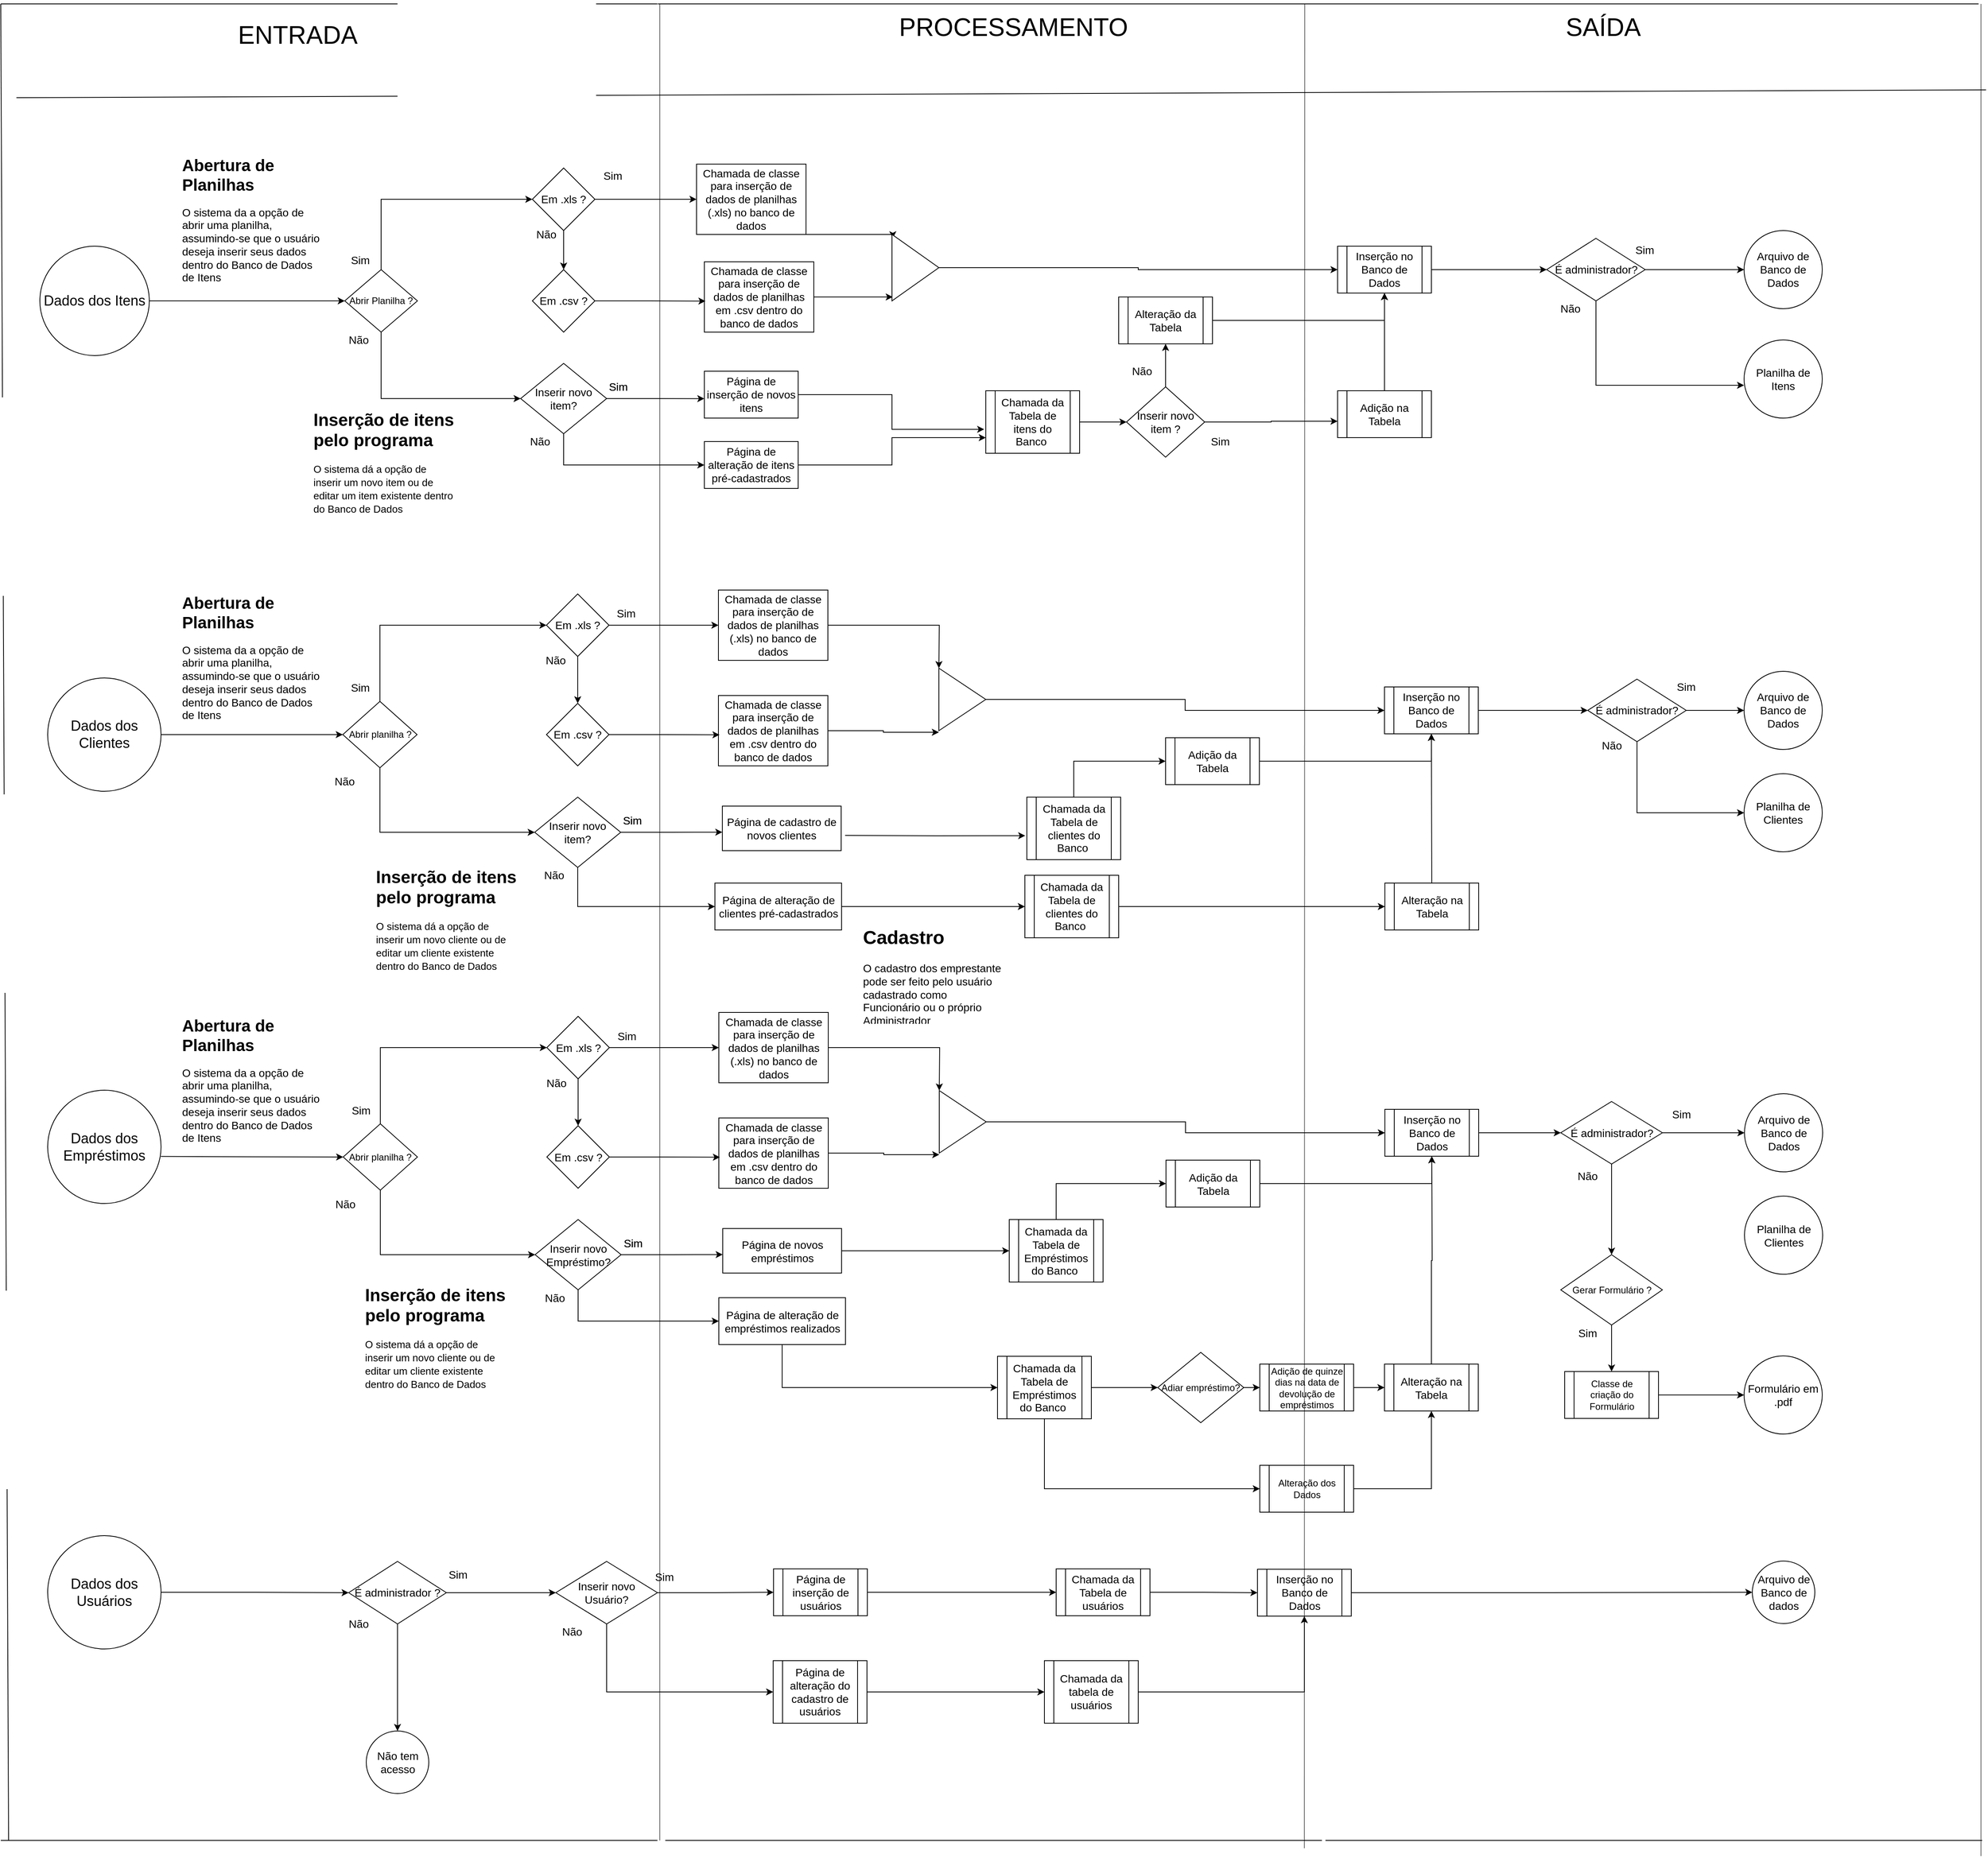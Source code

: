 <mxfile pages="1" version="11.2.4" type="github"><diagram id="qjMZQsFc4Qib6rZMMPc1" name="Page-1"><mxGraphModel dx="5787" dy="4273" grid="1" gridSize="10" guides="1" tooltips="1" connect="1" arrows="1" fold="1" page="1" pageScale="1" pageWidth="850" pageHeight="1100" math="0" shadow="0"><root><mxCell id="0"/><mxCell id="1" parent="0"/><mxCell id="q3OgrpvTsDrnzTGcOfpB-8" style="edgeStyle=orthogonalEdgeStyle;rounded=0;orthogonalLoop=1;jettySize=auto;html=1;exitX=1;exitY=0.5;exitDx=0;exitDy=0;fontFamily=Helvetica;fontSize=14;entryX=1;entryY=0.5;entryDx=0;entryDy=0;" parent="1" source="q3OgrpvTsDrnzTGcOfpB-12" target="q3OgrpvTsDrnzTGcOfpB-12" edge="1"><mxGeometry relative="1" as="geometry"><mxPoint x="490" y="215" as="targetPoint"/></mxGeometry></mxCell><mxCell id="q3OgrpvTsDrnzTGcOfpB-9" style="edgeStyle=orthogonalEdgeStyle;rounded=0;orthogonalLoop=1;jettySize=auto;html=1;exitX=1;exitY=0.5;exitDx=0;exitDy=0;fontFamily=Helvetica;fontSize=14;entryX=1;entryY=0.5;entryDx=0;entryDy=0;" parent="1" source="q3OgrpvTsDrnzTGcOfpB-20" target="q3OgrpvTsDrnzTGcOfpB-20" edge="1"><mxGeometry relative="1" as="geometry"><mxPoint x="1140" y="130" as="targetPoint"/></mxGeometry></mxCell><mxCell id="q3OgrpvTsDrnzTGcOfpB-6" value="ENTRADA" style="text;html=1;strokeColor=none;fillColor=none;align=center;verticalAlign=middle;whiteSpace=wrap;rounded=0;fontFamily=Helvetica;fontSize=32;" parent="1" vertex="1"><mxGeometry x="310" y="-210" width="160" height="20" as="geometry"/></mxCell><mxCell id="gpyOlCJlSS57rdfZTU7d-63" style="edgeStyle=orthogonalEdgeStyle;rounded=0;orthogonalLoop=1;jettySize=auto;html=1;exitX=0.5;exitY=1;exitDx=0;exitDy=0;entryX=0.5;entryY=0;entryDx=0;entryDy=0;" parent="1" source="q3OgrpvTsDrnzTGcOfpB-12" target="q3OgrpvTsDrnzTGcOfpB-24" edge="1"><mxGeometry relative="1" as="geometry"/></mxCell><mxCell id="gpyOlCJlSS57rdfZTU7d-64" style="edgeStyle=orthogonalEdgeStyle;rounded=0;orthogonalLoop=1;jettySize=auto;html=1;exitX=1;exitY=0.5;exitDx=0;exitDy=0;entryX=0;entryY=0.5;entryDx=0;entryDy=0;" parent="1" source="q3OgrpvTsDrnzTGcOfpB-12" target="q3OgrpvTsDrnzTGcOfpB-19" edge="1"><mxGeometry relative="1" as="geometry"/></mxCell><mxCell id="q3OgrpvTsDrnzTGcOfpB-12" value="Em .xls ?" style="rhombus;whiteSpace=wrap;html=1;fontFamily=Helvetica;fontSize=14;" parent="1" vertex="1"><mxGeometry x="690" y="-30" width="80" height="80" as="geometry"/></mxCell><mxCell id="q3OgrpvTsDrnzTGcOfpB-17" value="Sim" style="text;html=1;strokeColor=none;fillColor=none;align=center;verticalAlign=middle;whiteSpace=wrap;rounded=0;fontFamily=Helvetica;fontSize=14;" parent="1" vertex="1"><mxGeometry x="773" y="-30" width="40" height="20" as="geometry"/></mxCell><mxCell id="q3OgrpvTsDrnzTGcOfpB-44" style="edgeStyle=orthogonalEdgeStyle;rounded=0;orthogonalLoop=1;jettySize=auto;html=1;exitX=1;exitY=0.5;exitDx=0;exitDy=0;fontFamily=Helvetica;fontSize=14;entryX=0.019;entryY=0.058;entryDx=0;entryDy=0;entryPerimeter=0;" parent="1" source="q3OgrpvTsDrnzTGcOfpB-19" target="q3OgrpvTsDrnzTGcOfpB-43" edge="1"><mxGeometry relative="1" as="geometry"><mxPoint x="1130" y="54.667" as="targetPoint"/><Array as="points"><mxPoint x="1151" y="55"/></Array></mxGeometry></mxCell><mxCell id="q3OgrpvTsDrnzTGcOfpB-19" value="Chamada de classe para inserção de dados de planilhas (.xls) no banco de dados" style="rounded=0;whiteSpace=wrap;html=1;fontSize=14;" parent="1" vertex="1"><mxGeometry x="900" y="-35" width="140" height="90" as="geometry"/></mxCell><mxCell id="q3OgrpvTsDrnzTGcOfpB-51" style="edgeStyle=orthogonalEdgeStyle;rounded=0;orthogonalLoop=1;jettySize=auto;html=1;exitX=1;exitY=0.5;exitDx=0;exitDy=0;fontFamily=Helvetica;fontSize=14;" parent="1" source="q3OgrpvTsDrnzTGcOfpB-20" edge="1"><mxGeometry relative="1" as="geometry"><mxPoint x="1151" y="135" as="targetPoint"/></mxGeometry></mxCell><mxCell id="q3OgrpvTsDrnzTGcOfpB-20" value="Chamada de classe para inserção de dados de planilhas em .csv dentro do banco de dados" style="rounded=0;whiteSpace=wrap;html=1;fontFamily=Helvetica;fontSize=14;" parent="1" vertex="1"><mxGeometry x="910" y="90" width="140" height="90" as="geometry"/></mxCell><mxCell id="q3OgrpvTsDrnzTGcOfpB-22" value="Não" style="text;html=1;strokeColor=none;fillColor=none;align=center;verticalAlign=middle;whiteSpace=wrap;rounded=0;fontFamily=Helvetica;fontSize=14;" parent="1" vertex="1"><mxGeometry x="688" y="45" width="40" height="20" as="geometry"/></mxCell><mxCell id="q3OgrpvTsDrnzTGcOfpB-42" style="edgeStyle=orthogonalEdgeStyle;rounded=0;orthogonalLoop=1;jettySize=auto;html=1;exitX=1;exitY=0.5;exitDx=0;exitDy=0;entryX=0.01;entryY=0.559;entryDx=0;entryDy=0;entryPerimeter=0;fontFamily=Helvetica;fontSize=14;" parent="1" source="q3OgrpvTsDrnzTGcOfpB-24" target="q3OgrpvTsDrnzTGcOfpB-20" edge="1"><mxGeometry relative="1" as="geometry"/></mxCell><mxCell id="q3OgrpvTsDrnzTGcOfpB-24" value="Em .csv ?" style="rhombus;whiteSpace=wrap;html=1;fontFamily=Helvetica;fontSize=14;" parent="1" vertex="1"><mxGeometry x="690" y="100" width="80" height="80" as="geometry"/></mxCell><mxCell id="q3OgrpvTsDrnzTGcOfpB-31" value="PROCESSAMENTO" style="text;html=1;strokeColor=none;fillColor=none;align=center;verticalAlign=middle;whiteSpace=wrap;rounded=0;fontFamily=Helvetica;fontSize=32;" parent="1" vertex="1"><mxGeometry x="1157.5" y="-245" width="295" height="70" as="geometry"/></mxCell><mxCell id="q3OgrpvTsDrnzTGcOfpB-69" value="SAÍDA" style="text;html=1;strokeColor=none;fillColor=none;align=center;verticalAlign=middle;whiteSpace=wrap;rounded=0;fontFamily=Helvetica;fontSize=32;" parent="1" vertex="1"><mxGeometry x="1930" y="-230" width="260" height="40" as="geometry"/></mxCell><mxCell id="q3OgrpvTsDrnzTGcOfpB-53" style="edgeStyle=orthogonalEdgeStyle;rounded=0;orthogonalLoop=1;jettySize=auto;html=1;exitX=1;exitY=0.5;exitDx=0;exitDy=0;entryX=-0.017;entryY=0.617;entryDx=0;entryDy=0;entryPerimeter=0;fontFamily=Helvetica;fontSize=14;" parent="1" source="q3OgrpvTsDrnzTGcOfpB-32" target="q3OgrpvTsDrnzTGcOfpB-52" edge="1"><mxGeometry relative="1" as="geometry"/></mxCell><mxCell id="q3OgrpvTsDrnzTGcOfpB-32" value="Página de inserção de novos itens" style="rounded=0;whiteSpace=wrap;html=1;fontFamily=Helvetica;fontSize=14;" parent="1" vertex="1"><mxGeometry x="910" y="230" width="120" height="60" as="geometry"/></mxCell><mxCell id="q3OgrpvTsDrnzTGcOfpB-39" style="edgeStyle=orthogonalEdgeStyle;rounded=0;orthogonalLoop=1;jettySize=auto;html=1;exitX=0.5;exitY=1;exitDx=0;exitDy=0;entryX=0;entryY=0.5;entryDx=0;entryDy=0;fontFamily=Helvetica;fontSize=14;" parent="1" source="q3OgrpvTsDrnzTGcOfpB-33" target="q3OgrpvTsDrnzTGcOfpB-37" edge="1"><mxGeometry relative="1" as="geometry"/></mxCell><mxCell id="q3OgrpvTsDrnzTGcOfpB-41" style="edgeStyle=orthogonalEdgeStyle;rounded=0;orthogonalLoop=1;jettySize=auto;html=1;exitX=1;exitY=0.5;exitDx=0;exitDy=0;entryX=0;entryY=0.585;entryDx=0;entryDy=0;entryPerimeter=0;fontFamily=Helvetica;fontSize=14;" parent="1" source="q3OgrpvTsDrnzTGcOfpB-33" target="q3OgrpvTsDrnzTGcOfpB-32" edge="1"><mxGeometry relative="1" as="geometry"/></mxCell><mxCell id="q3OgrpvTsDrnzTGcOfpB-33" value="Inserir novo item?" style="rhombus;whiteSpace=wrap;html=1;fontFamily=Helvetica;fontSize=14;" parent="1" vertex="1"><mxGeometry x="675" y="220" width="110" height="90" as="geometry"/></mxCell><mxCell id="q3OgrpvTsDrnzTGcOfpB-36" value="Sim" style="text;html=1;strokeColor=none;fillColor=none;align=center;verticalAlign=middle;whiteSpace=wrap;rounded=0;fontFamily=Helvetica;fontSize=14;" parent="1" vertex="1"><mxGeometry x="780" y="240" width="40" height="20" as="geometry"/></mxCell><mxCell id="q3OgrpvTsDrnzTGcOfpB-54" style="edgeStyle=orthogonalEdgeStyle;rounded=0;orthogonalLoop=1;jettySize=auto;html=1;exitX=1;exitY=0.5;exitDx=0;exitDy=0;entryX=0;entryY=0.75;entryDx=0;entryDy=0;fontFamily=Helvetica;fontSize=14;" parent="1" source="q3OgrpvTsDrnzTGcOfpB-37" target="q3OgrpvTsDrnzTGcOfpB-52" edge="1"><mxGeometry relative="1" as="geometry"/></mxCell><mxCell id="q3OgrpvTsDrnzTGcOfpB-37" value="Página de alteração de itens pré-cadastrados" style="rounded=0;whiteSpace=wrap;html=1;fontFamily=Helvetica;fontSize=14;" parent="1" vertex="1"><mxGeometry x="910" y="320" width="120" height="60" as="geometry"/></mxCell><mxCell id="q3OgrpvTsDrnzTGcOfpB-38" value="Não" style="text;html=1;strokeColor=none;fillColor=none;align=center;verticalAlign=middle;whiteSpace=wrap;rounded=0;fontFamily=Helvetica;fontSize=14;" parent="1" vertex="1"><mxGeometry x="680" y="310" width="40" height="20" as="geometry"/></mxCell><mxCell id="q3OgrpvTsDrnzTGcOfpB-47" style="edgeStyle=orthogonalEdgeStyle;rounded=0;orthogonalLoop=1;jettySize=auto;html=1;exitX=1;exitY=0.5;exitDx=0;exitDy=0;entryX=0;entryY=0.5;entryDx=0;entryDy=0;fontFamily=Helvetica;fontSize=14;" parent="1" source="q3OgrpvTsDrnzTGcOfpB-43" target="q3OgrpvTsDrnzTGcOfpB-48" edge="1"><mxGeometry relative="1" as="geometry"><mxPoint x="1300.333" y="114.667" as="targetPoint"/></mxGeometry></mxCell><mxCell id="q3OgrpvTsDrnzTGcOfpB-43" value="" style="triangle;whiteSpace=wrap;html=1;fontFamily=Helvetica;fontSize=14;" parent="1" vertex="1"><mxGeometry x="1150" y="55" width="60" height="85" as="geometry"/></mxCell><mxCell id="clnRauLzeci-TIVUWoTu-40" style="edgeStyle=orthogonalEdgeStyle;rounded=0;orthogonalLoop=1;jettySize=auto;html=1;exitX=1;exitY=0.5;exitDx=0;exitDy=0;entryX=0;entryY=0.5;entryDx=0;entryDy=0;fontSize=14;" edge="1" parent="1" source="q3OgrpvTsDrnzTGcOfpB-48" target="clnRauLzeci-TIVUWoTu-37"><mxGeometry relative="1" as="geometry"/></mxCell><mxCell id="q3OgrpvTsDrnzTGcOfpB-48" value="Inserção no Banco de Dados" style="shape=process;whiteSpace=wrap;html=1;backgroundOutline=1;fontFamily=Helvetica;fontSize=14;" parent="1" vertex="1"><mxGeometry x="1720" y="70" width="120" height="60" as="geometry"/></mxCell><mxCell id="q3OgrpvTsDrnzTGcOfpB-49" value="&lt;h1 style=&quot;font-size: 21px&quot;&gt;Abertura de Planilhas&lt;/h1&gt;&lt;div&gt;O sistema da a opção de abrir uma planilha, assumindo-se que o usuário deseja inserir seus dados dentro do Banco de Dados de Itens&lt;/div&gt;" style="text;html=1;strokeColor=none;fillColor=none;spacing=5;spacingTop=-20;whiteSpace=wrap;overflow=hidden;rounded=0;fontFamily=Helvetica;fontSize=14;" parent="1" vertex="1"><mxGeometry x="236.5" y="-50" width="190" height="170" as="geometry"/></mxCell><mxCell id="q3OgrpvTsDrnzTGcOfpB-50" value="&lt;h1 style=&quot;font-size: 22px&quot;&gt;Inserção de itens pelo programa&lt;/h1&gt;&lt;div&gt;&lt;font style=&quot;font-size: 13px&quot;&gt;O sistema dá a opção de inserir um novo item ou de editar um item existente dentro do Banco de Dados&lt;/font&gt;&lt;/div&gt;" style="text;html=1;strokeColor=none;fillColor=none;spacing=5;spacingTop=-20;whiteSpace=wrap;overflow=hidden;rounded=0;fontFamily=Helvetica;fontSize=14;" parent="1" vertex="1"><mxGeometry x="405" y="275" width="190" height="150" as="geometry"/></mxCell><mxCell id="q3OgrpvTsDrnzTGcOfpB-55" style="edgeStyle=orthogonalEdgeStyle;rounded=0;orthogonalLoop=1;jettySize=auto;html=1;exitX=1;exitY=0.5;exitDx=0;exitDy=0;entryX=0;entryY=0.5;entryDx=0;entryDy=0;fontFamily=Helvetica;fontSize=14;" parent="1" source="q3OgrpvTsDrnzTGcOfpB-52" target="q3OgrpvTsDrnzTGcOfpB-56" edge="1"><mxGeometry relative="1" as="geometry"/></mxCell><mxCell id="q3OgrpvTsDrnzTGcOfpB-52" value="Chamada da Tabela de itens do Banco&amp;nbsp;" style="shape=process;whiteSpace=wrap;html=1;backgroundOutline=1;fontFamily=Helvetica;fontSize=14;" parent="1" vertex="1"><mxGeometry x="1270" y="255" width="120" height="80" as="geometry"/></mxCell><mxCell id="q3OgrpvTsDrnzTGcOfpB-60" style="edgeStyle=orthogonalEdgeStyle;rounded=0;orthogonalLoop=1;jettySize=auto;html=1;exitX=0.5;exitY=0;exitDx=0;exitDy=0;entryX=0.5;entryY=1;entryDx=0;entryDy=0;fontFamily=Helvetica;fontSize=14;" parent="1" source="q3OgrpvTsDrnzTGcOfpB-56" target="q3OgrpvTsDrnzTGcOfpB-59" edge="1"><mxGeometry relative="1" as="geometry"/></mxCell><mxCell id="q3OgrpvTsDrnzTGcOfpB-64" style="edgeStyle=orthogonalEdgeStyle;rounded=0;orthogonalLoop=1;jettySize=auto;html=1;exitX=1;exitY=0.5;exitDx=0;exitDy=0;entryX=0;entryY=0.65;entryDx=0;entryDy=0;entryPerimeter=0;fontFamily=Helvetica;fontSize=14;" parent="1" source="q3OgrpvTsDrnzTGcOfpB-56" target="q3OgrpvTsDrnzTGcOfpB-63" edge="1"><mxGeometry relative="1" as="geometry"/></mxCell><mxCell id="q3OgrpvTsDrnzTGcOfpB-56" value="Inserir novo item ?" style="rhombus;whiteSpace=wrap;html=1;fontFamily=Helvetica;fontSize=14;" parent="1" vertex="1"><mxGeometry x="1450" y="250" width="100" height="90" as="geometry"/></mxCell><mxCell id="q3OgrpvTsDrnzTGcOfpB-57" value="Não" style="text;html=1;strokeColor=none;fillColor=none;align=center;verticalAlign=middle;whiteSpace=wrap;rounded=0;fontFamily=Helvetica;fontSize=14;" parent="1" vertex="1"><mxGeometry x="1450" y="220" width="40" height="20" as="geometry"/></mxCell><mxCell id="q3OgrpvTsDrnzTGcOfpB-58" value="Sim" style="text;html=1;strokeColor=none;fillColor=none;align=center;verticalAlign=middle;whiteSpace=wrap;rounded=0;fontFamily=Helvetica;fontSize=14;" parent="1" vertex="1"><mxGeometry x="1550" y="310" width="40" height="20" as="geometry"/></mxCell><mxCell id="q3OgrpvTsDrnzTGcOfpB-61" style="edgeStyle=orthogonalEdgeStyle;rounded=0;orthogonalLoop=1;jettySize=auto;html=1;exitX=1;exitY=0.5;exitDx=0;exitDy=0;entryX=0.5;entryY=1;entryDx=0;entryDy=0;fontFamily=Helvetica;fontSize=14;" parent="1" source="q3OgrpvTsDrnzTGcOfpB-59" target="q3OgrpvTsDrnzTGcOfpB-48" edge="1"><mxGeometry relative="1" as="geometry"/></mxCell><mxCell id="q3OgrpvTsDrnzTGcOfpB-59" value="Alteração da Tabela" style="shape=process;whiteSpace=wrap;html=1;backgroundOutline=1;fontFamily=Helvetica;fontSize=14;" parent="1" vertex="1"><mxGeometry x="1440" y="135" width="120" height="60" as="geometry"/></mxCell><mxCell id="q3OgrpvTsDrnzTGcOfpB-65" style="edgeStyle=orthogonalEdgeStyle;rounded=0;orthogonalLoop=1;jettySize=auto;html=1;exitX=0.5;exitY=0;exitDx=0;exitDy=0;fontFamily=Helvetica;fontSize=14;" parent="1" source="q3OgrpvTsDrnzTGcOfpB-63" edge="1"><mxGeometry relative="1" as="geometry"><mxPoint x="1780" y="130" as="targetPoint"/></mxGeometry></mxCell><mxCell id="q3OgrpvTsDrnzTGcOfpB-63" value="Adição na Tabela" style="shape=process;whiteSpace=wrap;html=1;backgroundOutline=1;fontFamily=Helvetica;fontSize=14;" parent="1" vertex="1"><mxGeometry x="1720" y="255" width="120" height="60" as="geometry"/></mxCell><mxCell id="gpyOlCJlSS57rdfZTU7d-71" style="edgeStyle=orthogonalEdgeStyle;rounded=0;orthogonalLoop=1;jettySize=auto;html=1;exitX=1;exitY=0.5;exitDx=0;exitDy=0;" parent="1" source="q3OgrpvTsDrnzTGcOfpB-66" target="gpyOlCJlSS57rdfZTU7d-68" edge="1"><mxGeometry relative="1" as="geometry"/></mxCell><mxCell id="q3OgrpvTsDrnzTGcOfpB-66" value="&lt;font style=&quot;font-size: 18px&quot;&gt;Dados dos Itens&lt;/font&gt;" style="ellipse;whiteSpace=wrap;html=1;aspect=fixed;fontFamily=Helvetica;fontSize=14;" parent="1" vertex="1"><mxGeometry x="60" y="70" width="140" height="140" as="geometry"/></mxCell><mxCell id="q3OgrpvTsDrnzTGcOfpB-67" value="Arquivo de Banco de Dados" style="ellipse;whiteSpace=wrap;html=1;aspect=fixed;fontFamily=Helvetica;fontSize=14;" parent="1" vertex="1"><mxGeometry x="2240" y="50" width="100" height="100" as="geometry"/></mxCell><mxCell id="gpyOlCJlSS57rdfZTU7d-57" style="edgeStyle=orthogonalEdgeStyle;rounded=0;orthogonalLoop=1;jettySize=auto;html=1;exitX=1;exitY=0.5;exitDx=0;exitDy=0;entryX=0;entryY=0.5;entryDx=0;entryDy=0;" parent="1" source="gpyOlCJlSS57rdfZTU7d-1" target="gpyOlCJlSS57rdfZTU7d-53" edge="1"><mxGeometry relative="1" as="geometry"/></mxCell><mxCell id="gpyOlCJlSS57rdfZTU7d-1" value="&lt;font style=&quot;font-size: 18px&quot;&gt;Dados dos Clientes&lt;/font&gt;" style="ellipse;whiteSpace=wrap;html=1;aspect=fixed;" parent="1" vertex="1"><mxGeometry x="70" y="622.5" width="145" height="145" as="geometry"/></mxCell><mxCell id="gpyOlCJlSS57rdfZTU7d-2" value="Sim" style="text;html=1;strokeColor=none;fillColor=none;align=center;verticalAlign=middle;whiteSpace=wrap;rounded=0;fontFamily=Helvetica;fontSize=14;" parent="1" vertex="1"><mxGeometry x="780" y="240" width="40" height="20" as="geometry"/></mxCell><mxCell id="gpyOlCJlSS57rdfZTU7d-3" style="edgeStyle=orthogonalEdgeStyle;rounded=0;orthogonalLoop=1;jettySize=auto;html=1;exitX=1;exitY=0.5;exitDx=0;exitDy=0;fontFamily=Helvetica;fontSize=14;entryX=1;entryY=0.5;entryDx=0;entryDy=0;" parent="1" source="gpyOlCJlSS57rdfZTU7d-7" target="gpyOlCJlSS57rdfZTU7d-7" edge="1"><mxGeometry relative="1" as="geometry"><mxPoint x="508" y="770" as="targetPoint"/></mxGeometry></mxCell><mxCell id="gpyOlCJlSS57rdfZTU7d-4" style="edgeStyle=orthogonalEdgeStyle;rounded=0;orthogonalLoop=1;jettySize=auto;html=1;exitX=1;exitY=0.5;exitDx=0;exitDy=0;fontFamily=Helvetica;fontSize=14;entryX=1;entryY=0.5;entryDx=0;entryDy=0;" parent="1" source="gpyOlCJlSS57rdfZTU7d-10" target="gpyOlCJlSS57rdfZTU7d-10" edge="1"><mxGeometry relative="1" as="geometry"><mxPoint x="1158" y="685" as="targetPoint"/></mxGeometry></mxCell><mxCell id="gpyOlCJlSS57rdfZTU7d-54" style="edgeStyle=orthogonalEdgeStyle;rounded=0;orthogonalLoop=1;jettySize=auto;html=1;exitX=0.5;exitY=1;exitDx=0;exitDy=0;entryX=0.5;entryY=0;entryDx=0;entryDy=0;" parent="1" source="gpyOlCJlSS57rdfZTU7d-7" target="gpyOlCJlSS57rdfZTU7d-14" edge="1"><mxGeometry relative="1" as="geometry"/></mxCell><mxCell id="gpyOlCJlSS57rdfZTU7d-55" style="edgeStyle=orthogonalEdgeStyle;rounded=0;orthogonalLoop=1;jettySize=auto;html=1;exitX=1;exitY=0.5;exitDx=0;exitDy=0;entryX=0;entryY=0.5;entryDx=0;entryDy=0;" parent="1" source="gpyOlCJlSS57rdfZTU7d-7" target="gpyOlCJlSS57rdfZTU7d-9" edge="1"><mxGeometry relative="1" as="geometry"/></mxCell><mxCell id="gpyOlCJlSS57rdfZTU7d-7" value="Em .xls ?" style="rhombus;whiteSpace=wrap;html=1;fontFamily=Helvetica;fontSize=14;" parent="1" vertex="1"><mxGeometry x="708" y="515" width="80" height="80" as="geometry"/></mxCell><mxCell id="gpyOlCJlSS57rdfZTU7d-8" value="Sim" style="text;html=1;strokeColor=none;fillColor=none;align=center;verticalAlign=middle;whiteSpace=wrap;rounded=0;fontFamily=Helvetica;fontSize=14;" parent="1" vertex="1"><mxGeometry x="790" y="530" width="40" height="20" as="geometry"/></mxCell><mxCell id="gpyOlCJlSS57rdfZTU7d-48" style="edgeStyle=orthogonalEdgeStyle;rounded=0;orthogonalLoop=1;jettySize=auto;html=1;exitX=1;exitY=0.5;exitDx=0;exitDy=0;" parent="1" source="gpyOlCJlSS57rdfZTU7d-9" edge="1"><mxGeometry relative="1" as="geometry"><mxPoint x="1210" y="610" as="targetPoint"/></mxGeometry></mxCell><mxCell id="gpyOlCJlSS57rdfZTU7d-9" value="Chamada de classe para inserção de dados de planilhas (.xls) no banco de dados" style="rounded=0;whiteSpace=wrap;html=1;fontSize=14;" parent="1" vertex="1"><mxGeometry x="928" y="510" width="140" height="90" as="geometry"/></mxCell><mxCell id="gpyOlCJlSS57rdfZTU7d-50" style="edgeStyle=orthogonalEdgeStyle;rounded=0;orthogonalLoop=1;jettySize=auto;html=1;exitX=1;exitY=0.5;exitDx=0;exitDy=0;entryX=0;entryY=1.025;entryDx=0;entryDy=0;entryPerimeter=0;" parent="1" source="gpyOlCJlSS57rdfZTU7d-10" target="gpyOlCJlSS57rdfZTU7d-31" edge="1"><mxGeometry relative="1" as="geometry"/></mxCell><mxCell id="gpyOlCJlSS57rdfZTU7d-10" value="Chamada de classe para inserção de dados de planilhas em .csv dentro do banco de dados" style="rounded=0;whiteSpace=wrap;html=1;fontFamily=Helvetica;fontSize=14;" parent="1" vertex="1"><mxGeometry x="928" y="645" width="140" height="90" as="geometry"/></mxCell><mxCell id="gpyOlCJlSS57rdfZTU7d-11" value="Não" style="text;html=1;strokeColor=none;fillColor=none;align=center;verticalAlign=middle;whiteSpace=wrap;rounded=0;fontFamily=Helvetica;fontSize=14;" parent="1" vertex="1"><mxGeometry x="700" y="590" width="40" height="20" as="geometry"/></mxCell><mxCell id="gpyOlCJlSS57rdfZTU7d-13" style="edgeStyle=orthogonalEdgeStyle;rounded=0;orthogonalLoop=1;jettySize=auto;html=1;exitX=1;exitY=0.5;exitDx=0;exitDy=0;entryX=0.01;entryY=0.559;entryDx=0;entryDy=0;entryPerimeter=0;fontFamily=Helvetica;fontSize=14;" parent="1" source="gpyOlCJlSS57rdfZTU7d-14" target="gpyOlCJlSS57rdfZTU7d-10" edge="1"><mxGeometry relative="1" as="geometry"/></mxCell><mxCell id="gpyOlCJlSS57rdfZTU7d-14" value="Em .csv ?" style="rhombus;whiteSpace=wrap;html=1;fontFamily=Helvetica;fontSize=14;" parent="1" vertex="1"><mxGeometry x="708" y="655" width="80" height="80" as="geometry"/></mxCell><mxCell id="gpyOlCJlSS57rdfZTU7d-17" value="Página de cadastro de novos clientes" style="rounded=0;whiteSpace=wrap;html=1;fontFamily=Helvetica;fontSize=14;" parent="1" vertex="1"><mxGeometry x="933" y="786.5" width="152" height="57" as="geometry"/></mxCell><mxCell id="gpyOlCJlSS57rdfZTU7d-18" style="edgeStyle=orthogonalEdgeStyle;rounded=0;orthogonalLoop=1;jettySize=auto;html=1;exitX=0.5;exitY=1;exitDx=0;exitDy=0;entryX=0;entryY=0.5;entryDx=0;entryDy=0;fontFamily=Helvetica;fontSize=14;" parent="1" source="gpyOlCJlSS57rdfZTU7d-20" target="gpyOlCJlSS57rdfZTU7d-22" edge="1"><mxGeometry relative="1" as="geometry"/></mxCell><mxCell id="gpyOlCJlSS57rdfZTU7d-19" style="edgeStyle=orthogonalEdgeStyle;rounded=0;orthogonalLoop=1;jettySize=auto;html=1;exitX=1;exitY=0.5;exitDx=0;exitDy=0;entryX=0;entryY=0.585;entryDx=0;entryDy=0;entryPerimeter=0;fontFamily=Helvetica;fontSize=14;" parent="1" source="gpyOlCJlSS57rdfZTU7d-20" target="gpyOlCJlSS57rdfZTU7d-17" edge="1"><mxGeometry relative="1" as="geometry"/></mxCell><mxCell id="gpyOlCJlSS57rdfZTU7d-20" value="Inserir novo item?" style="rhombus;whiteSpace=wrap;html=1;fontFamily=Helvetica;fontSize=14;" parent="1" vertex="1"><mxGeometry x="693" y="775" width="110" height="90" as="geometry"/></mxCell><mxCell id="gpyOlCJlSS57rdfZTU7d-21" value="Sim" style="text;html=1;strokeColor=none;fillColor=none;align=center;verticalAlign=middle;whiteSpace=wrap;rounded=0;fontFamily=Helvetica;fontSize=14;" parent="1" vertex="1"><mxGeometry x="798" y="795" width="40" height="20" as="geometry"/></mxCell><mxCell id="gpyOlCJlSS57rdfZTU7d-161" style="edgeStyle=orthogonalEdgeStyle;rounded=0;orthogonalLoop=1;jettySize=auto;html=1;exitX=1;exitY=0.5;exitDx=0;exitDy=0;entryX=0;entryY=0.5;entryDx=0;entryDy=0;" parent="1" source="gpyOlCJlSS57rdfZTU7d-22" target="gpyOlCJlSS57rdfZTU7d-160" edge="1"><mxGeometry relative="1" as="geometry"/></mxCell><mxCell id="gpyOlCJlSS57rdfZTU7d-22" value="Página de alteração de clientes pré-cadastrados" style="rounded=0;whiteSpace=wrap;html=1;fontFamily=Helvetica;fontSize=14;" parent="1" vertex="1"><mxGeometry x="923.5" y="885" width="162" height="60" as="geometry"/></mxCell><mxCell id="gpyOlCJlSS57rdfZTU7d-23" value="Não" style="text;html=1;strokeColor=none;fillColor=none;align=center;verticalAlign=middle;whiteSpace=wrap;rounded=0;fontFamily=Helvetica;fontSize=14;" parent="1" vertex="1"><mxGeometry x="698" y="865" width="40" height="20" as="geometry"/></mxCell><mxCell id="gpyOlCJlSS57rdfZTU7d-24" value="&lt;h1 style=&quot;font-size: 21px&quot;&gt;Abertura de Planilhas&lt;/h1&gt;&lt;div&gt;O sistema da a opção de abrir uma planilha, assumindo-se que o usuário deseja inserir seus dados dentro do Banco de Dados de Itens&lt;/div&gt;" style="text;html=1;strokeColor=none;fillColor=none;spacing=5;spacingTop=-20;whiteSpace=wrap;overflow=hidden;rounded=0;fontFamily=Helvetica;fontSize=14;" parent="1" vertex="1"><mxGeometry x="236.5" y="510" width="190" height="170" as="geometry"/></mxCell><mxCell id="gpyOlCJlSS57rdfZTU7d-25" value="&lt;h1 style=&quot;font-size: 22px&quot;&gt;Inserção de itens pelo programa&lt;/h1&gt;&lt;div&gt;&lt;font style=&quot;font-size: 13px&quot;&gt;O sistema dá a opção de inserir um novo cliente ou de editar um cliente existente dentro do Banco de Dados&lt;/font&gt;&lt;/div&gt;" style="text;html=1;strokeColor=none;fillColor=none;spacing=5;spacingTop=-20;whiteSpace=wrap;overflow=hidden;rounded=0;fontFamily=Helvetica;fontSize=14;" parent="1" vertex="1"><mxGeometry x="485" y="860" width="190" height="150" as="geometry"/></mxCell><mxCell id="gpyOlCJlSS57rdfZTU7d-26" value="Sim" style="text;html=1;strokeColor=none;fillColor=none;align=center;verticalAlign=middle;whiteSpace=wrap;rounded=0;fontFamily=Helvetica;fontSize=14;" parent="1" vertex="1"><mxGeometry x="798" y="795" width="40" height="20" as="geometry"/></mxCell><mxCell id="gpyOlCJlSS57rdfZTU7d-30" style="edgeStyle=orthogonalEdgeStyle;rounded=0;orthogonalLoop=1;jettySize=auto;html=1;exitX=1;exitY=0.5;exitDx=0;exitDy=0;entryX=0;entryY=0.5;entryDx=0;entryDy=0;fontFamily=Helvetica;fontSize=14;" parent="1" source="gpyOlCJlSS57rdfZTU7d-31" target="gpyOlCJlSS57rdfZTU7d-33" edge="1"><mxGeometry relative="1" as="geometry"><mxPoint x="1360.333" y="678.667" as="targetPoint"/></mxGeometry></mxCell><mxCell id="gpyOlCJlSS57rdfZTU7d-31" value="" style="triangle;whiteSpace=wrap;html=1;fontFamily=Helvetica;fontSize=14;" parent="1" vertex="1"><mxGeometry x="1210" y="610" width="60" height="80" as="geometry"/></mxCell><mxCell id="clnRauLzeci-TIVUWoTu-32" style="edgeStyle=orthogonalEdgeStyle;rounded=0;orthogonalLoop=1;jettySize=auto;html=1;exitX=1;exitY=0.5;exitDx=0;exitDy=0;entryX=0;entryY=0.5;entryDx=0;entryDy=0;fontSize=14;" edge="1" parent="1" source="gpyOlCJlSS57rdfZTU7d-33" target="clnRauLzeci-TIVUWoTu-31"><mxGeometry relative="1" as="geometry"/></mxCell><mxCell id="gpyOlCJlSS57rdfZTU7d-33" value="Inserção no Banco de Dados" style="shape=process;whiteSpace=wrap;html=1;backgroundOutline=1;fontFamily=Helvetica;fontSize=14;" parent="1" vertex="1"><mxGeometry x="1780" y="634" width="120" height="60" as="geometry"/></mxCell><mxCell id="gpyOlCJlSS57rdfZTU7d-159" style="edgeStyle=orthogonalEdgeStyle;rounded=0;orthogonalLoop=1;jettySize=auto;html=1;exitX=0.5;exitY=0;exitDx=0;exitDy=0;entryX=0;entryY=0.5;entryDx=0;entryDy=0;" parent="1" source="gpyOlCJlSS57rdfZTU7d-35" target="gpyOlCJlSS57rdfZTU7d-42" edge="1"><mxGeometry relative="1" as="geometry"/></mxCell><mxCell id="gpyOlCJlSS57rdfZTU7d-35" value="Chamada da Tabela de clientes do Banco&amp;nbsp;" style="shape=process;whiteSpace=wrap;html=1;backgroundOutline=1;fontFamily=Helvetica;fontSize=14;" parent="1" vertex="1"><mxGeometry x="1322.5" y="775" width="120" height="80" as="geometry"/></mxCell><mxCell id="gpyOlCJlSS57rdfZTU7d-41" style="edgeStyle=orthogonalEdgeStyle;rounded=0;orthogonalLoop=1;jettySize=auto;html=1;exitX=1;exitY=0.5;exitDx=0;exitDy=0;entryX=0.5;entryY=1;entryDx=0;entryDy=0;fontFamily=Helvetica;fontSize=14;" parent="1" source="gpyOlCJlSS57rdfZTU7d-42" target="gpyOlCJlSS57rdfZTU7d-33" edge="1"><mxGeometry relative="1" as="geometry"/></mxCell><mxCell id="gpyOlCJlSS57rdfZTU7d-42" value="Adição da Tabela" style="shape=process;whiteSpace=wrap;html=1;backgroundOutline=1;fontFamily=Helvetica;fontSize=14;" parent="1" vertex="1"><mxGeometry x="1500" y="699" width="120" height="60" as="geometry"/></mxCell><mxCell id="gpyOlCJlSS57rdfZTU7d-43" style="edgeStyle=orthogonalEdgeStyle;rounded=0;orthogonalLoop=1;jettySize=auto;html=1;exitX=0.5;exitY=0;exitDx=0;exitDy=0;fontFamily=Helvetica;fontSize=14;" parent="1" source="gpyOlCJlSS57rdfZTU7d-44" edge="1"><mxGeometry relative="1" as="geometry"><mxPoint x="1840" y="694" as="targetPoint"/></mxGeometry></mxCell><mxCell id="gpyOlCJlSS57rdfZTU7d-44" value="Alteração na Tabela" style="shape=process;whiteSpace=wrap;html=1;backgroundOutline=1;fontFamily=Helvetica;fontSize=14;" parent="1" vertex="1"><mxGeometry x="1780.5" y="885" width="120" height="60" as="geometry"/></mxCell><mxCell id="gpyOlCJlSS57rdfZTU7d-45" value="Arquivo de Banco de Dados" style="ellipse;whiteSpace=wrap;html=1;aspect=fixed;fontFamily=Helvetica;fontSize=14;" parent="1" vertex="1"><mxGeometry x="2240" y="614" width="100" height="100" as="geometry"/></mxCell><mxCell id="gpyOlCJlSS57rdfZTU7d-47" style="edgeStyle=orthogonalEdgeStyle;rounded=0;orthogonalLoop=1;jettySize=auto;html=1;exitX=1;exitY=0.5;exitDx=0;exitDy=0;entryX=-0.017;entryY=0.617;entryDx=0;entryDy=0;entryPerimeter=0;fontFamily=Helvetica;fontSize=14;" parent="1" target="gpyOlCJlSS57rdfZTU7d-35" edge="1"><mxGeometry relative="1" as="geometry"><mxPoint x="1090" y="824" as="sourcePoint"/></mxGeometry></mxCell><mxCell id="gpyOlCJlSS57rdfZTU7d-51" value="&lt;h1&gt;Cadastro&lt;/h1&gt;&lt;div style=&quot;font-size: 14px&quot;&gt;O cadastro dos emprestante pode ser feito pelo usuário cadastrado como Funcionário ou o próprio Administrador&lt;/div&gt;" style="text;html=1;strokeColor=none;fillColor=none;spacing=5;spacingTop=-20;whiteSpace=wrap;overflow=hidden;rounded=0;" parent="1" vertex="1"><mxGeometry x="1108" y="935" width="190" height="130" as="geometry"/></mxCell><mxCell id="gpyOlCJlSS57rdfZTU7d-60" style="edgeStyle=orthogonalEdgeStyle;rounded=0;orthogonalLoop=1;jettySize=auto;html=1;exitX=0.5;exitY=1;exitDx=0;exitDy=0;entryX=0;entryY=0.5;entryDx=0;entryDy=0;" parent="1" source="gpyOlCJlSS57rdfZTU7d-53" target="gpyOlCJlSS57rdfZTU7d-20" edge="1"><mxGeometry relative="1" as="geometry"/></mxCell><mxCell id="gpyOlCJlSS57rdfZTU7d-61" style="edgeStyle=orthogonalEdgeStyle;rounded=0;orthogonalLoop=1;jettySize=auto;html=1;exitX=0.5;exitY=0;exitDx=0;exitDy=0;entryX=0;entryY=0.5;entryDx=0;entryDy=0;" parent="1" source="gpyOlCJlSS57rdfZTU7d-53" target="gpyOlCJlSS57rdfZTU7d-7" edge="1"><mxGeometry relative="1" as="geometry"/></mxCell><mxCell id="gpyOlCJlSS57rdfZTU7d-53" value="Abrir planilha ?" style="rhombus;whiteSpace=wrap;html=1;" parent="1" vertex="1"><mxGeometry x="447.5" y="652.5" width="95" height="85" as="geometry"/></mxCell><mxCell id="gpyOlCJlSS57rdfZTU7d-58" value="Sim" style="text;html=1;strokeColor=none;fillColor=none;align=center;verticalAlign=middle;whiteSpace=wrap;rounded=0;fontFamily=Helvetica;fontSize=14;" parent="1" vertex="1"><mxGeometry x="450" y="625" width="40" height="20" as="geometry"/></mxCell><mxCell id="gpyOlCJlSS57rdfZTU7d-59" value="Não" style="text;html=1;strokeColor=none;fillColor=none;align=center;verticalAlign=middle;whiteSpace=wrap;rounded=0;fontFamily=Helvetica;fontSize=14;" parent="1" vertex="1"><mxGeometry x="430" y="745" width="40" height="20" as="geometry"/></mxCell><mxCell id="gpyOlCJlSS57rdfZTU7d-69" style="edgeStyle=orthogonalEdgeStyle;rounded=0;orthogonalLoop=1;jettySize=auto;html=1;exitX=0.5;exitY=0;exitDx=0;exitDy=0;entryX=0;entryY=0.5;entryDx=0;entryDy=0;" parent="1" source="gpyOlCJlSS57rdfZTU7d-68" target="q3OgrpvTsDrnzTGcOfpB-12" edge="1"><mxGeometry relative="1" as="geometry"/></mxCell><mxCell id="gpyOlCJlSS57rdfZTU7d-70" style="edgeStyle=orthogonalEdgeStyle;rounded=0;orthogonalLoop=1;jettySize=auto;html=1;exitX=0.5;exitY=1;exitDx=0;exitDy=0;entryX=0;entryY=0.5;entryDx=0;entryDy=0;" parent="1" source="gpyOlCJlSS57rdfZTU7d-68" target="q3OgrpvTsDrnzTGcOfpB-33" edge="1"><mxGeometry relative="1" as="geometry"/></mxCell><mxCell id="gpyOlCJlSS57rdfZTU7d-68" value="Abrir Planilha ?" style="rhombus;whiteSpace=wrap;html=1;" parent="1" vertex="1"><mxGeometry x="450" y="100" width="93" height="80" as="geometry"/></mxCell><mxCell id="gpyOlCJlSS57rdfZTU7d-72" value="Sim" style="text;html=1;strokeColor=none;fillColor=none;align=center;verticalAlign=middle;whiteSpace=wrap;rounded=0;fontFamily=Helvetica;fontSize=14;" parent="1" vertex="1"><mxGeometry x="450" y="77.5" width="40" height="20" as="geometry"/></mxCell><mxCell id="gpyOlCJlSS57rdfZTU7d-73" value="Não" style="text;html=1;strokeColor=none;fillColor=none;align=center;verticalAlign=middle;whiteSpace=wrap;rounded=0;fontFamily=Helvetica;fontSize=14;" parent="1" vertex="1"><mxGeometry x="447.5" y="180" width="40" height="20" as="geometry"/></mxCell><mxCell id="gpyOlCJlSS57rdfZTU7d-75" value="&lt;font style=&quot;font-size: 18px&quot;&gt;Dados dos Empréstimos&lt;/font&gt;" style="ellipse;whiteSpace=wrap;html=1;aspect=fixed;" parent="1" vertex="1"><mxGeometry x="70" y="1150" width="145" height="145" as="geometry"/></mxCell><mxCell id="clnRauLzeci-TIVUWoTu-3" style="edgeStyle=orthogonalEdgeStyle;rounded=0;orthogonalLoop=1;jettySize=auto;html=1;exitX=1;exitY=0.5;exitDx=0;exitDy=0;entryX=0;entryY=0.5;entryDx=0;entryDy=0;" edge="1" parent="1" source="gpyOlCJlSS57rdfZTU7d-77" target="clnRauLzeci-TIVUWoTu-2"><mxGeometry relative="1" as="geometry"/></mxCell><mxCell id="gpyOlCJlSS57rdfZTU7d-77" value="&lt;font style=&quot;font-size: 18px&quot;&gt;Dados dos Usuários&lt;/font&gt;" style="ellipse;whiteSpace=wrap;html=1;aspect=fixed;" parent="1" vertex="1"><mxGeometry x="70" y="1720" width="145" height="145" as="geometry"/></mxCell><mxCell id="gpyOlCJlSS57rdfZTU7d-90" value="Planilha de Clientes" style="ellipse;whiteSpace=wrap;html=1;aspect=fixed;fontFamily=Helvetica;fontSize=14;" parent="1" vertex="1"><mxGeometry x="2240" y="745" width="100" height="100" as="geometry"/></mxCell><mxCell id="gpyOlCJlSS57rdfZTU7d-93" value="Planilha de Itens" style="ellipse;whiteSpace=wrap;html=1;aspect=fixed;fontFamily=Helvetica;fontSize=14;" parent="1" vertex="1"><mxGeometry x="2240" y="190" width="100" height="100" as="geometry"/></mxCell><mxCell id="gpyOlCJlSS57rdfZTU7d-95" style="edgeStyle=orthogonalEdgeStyle;rounded=0;orthogonalLoop=1;jettySize=auto;html=1;exitX=1;exitY=0.5;exitDx=0;exitDy=0;entryX=0;entryY=0.5;entryDx=0;entryDy=0;" parent="1" target="gpyOlCJlSS57rdfZTU7d-142" edge="1"><mxGeometry relative="1" as="geometry"><mxPoint x="214.786" y="1234.786" as="sourcePoint"/></mxGeometry></mxCell><mxCell id="gpyOlCJlSS57rdfZTU7d-96" style="edgeStyle=orthogonalEdgeStyle;rounded=0;orthogonalLoop=1;jettySize=auto;html=1;exitX=1;exitY=0.5;exitDx=0;exitDy=0;fontFamily=Helvetica;fontSize=14;entryX=1;entryY=0.5;entryDx=0;entryDy=0;" parent="1" source="gpyOlCJlSS57rdfZTU7d-100" target="gpyOlCJlSS57rdfZTU7d-100" edge="1"><mxGeometry relative="1" as="geometry"><mxPoint x="508.5" y="1310.5" as="targetPoint"/></mxGeometry></mxCell><mxCell id="gpyOlCJlSS57rdfZTU7d-97" style="edgeStyle=orthogonalEdgeStyle;rounded=0;orthogonalLoop=1;jettySize=auto;html=1;exitX=1;exitY=0.5;exitDx=0;exitDy=0;fontFamily=Helvetica;fontSize=14;entryX=1;entryY=0.5;entryDx=0;entryDy=0;" parent="1" source="gpyOlCJlSS57rdfZTU7d-105" target="gpyOlCJlSS57rdfZTU7d-105" edge="1"><mxGeometry relative="1" as="geometry"><mxPoint x="1158.5" y="1225.5" as="targetPoint"/></mxGeometry></mxCell><mxCell id="gpyOlCJlSS57rdfZTU7d-98" style="edgeStyle=orthogonalEdgeStyle;rounded=0;orthogonalLoop=1;jettySize=auto;html=1;exitX=0.5;exitY=1;exitDx=0;exitDy=0;entryX=0.5;entryY=0;entryDx=0;entryDy=0;" parent="1" source="gpyOlCJlSS57rdfZTU7d-100" target="gpyOlCJlSS57rdfZTU7d-108" edge="1"><mxGeometry relative="1" as="geometry"/></mxCell><mxCell id="gpyOlCJlSS57rdfZTU7d-99" style="edgeStyle=orthogonalEdgeStyle;rounded=0;orthogonalLoop=1;jettySize=auto;html=1;exitX=1;exitY=0.5;exitDx=0;exitDy=0;entryX=0;entryY=0.5;entryDx=0;entryDy=0;" parent="1" source="gpyOlCJlSS57rdfZTU7d-100" target="gpyOlCJlSS57rdfZTU7d-103" edge="1"><mxGeometry relative="1" as="geometry"/></mxCell><mxCell id="gpyOlCJlSS57rdfZTU7d-100" value="Em .xls ?" style="rhombus;whiteSpace=wrap;html=1;fontFamily=Helvetica;fontSize=14;" parent="1" vertex="1"><mxGeometry x="708.5" y="1055.5" width="80" height="80" as="geometry"/></mxCell><mxCell id="gpyOlCJlSS57rdfZTU7d-101" value="Sim" style="text;html=1;strokeColor=none;fillColor=none;align=center;verticalAlign=middle;whiteSpace=wrap;rounded=0;fontFamily=Helvetica;fontSize=14;" parent="1" vertex="1"><mxGeometry x="790.5" y="1070.5" width="40" height="20" as="geometry"/></mxCell><mxCell id="gpyOlCJlSS57rdfZTU7d-102" style="edgeStyle=orthogonalEdgeStyle;rounded=0;orthogonalLoop=1;jettySize=auto;html=1;exitX=1;exitY=0.5;exitDx=0;exitDy=0;" parent="1" source="gpyOlCJlSS57rdfZTU7d-103" edge="1"><mxGeometry relative="1" as="geometry"><mxPoint x="1210.5" y="1150.5" as="targetPoint"/></mxGeometry></mxCell><mxCell id="gpyOlCJlSS57rdfZTU7d-103" value="Chamada de classe para inserção de dados de planilhas (.xls) no banco de dados" style="rounded=0;whiteSpace=wrap;html=1;fontSize=14;" parent="1" vertex="1"><mxGeometry x="928.5" y="1050.5" width="140" height="90" as="geometry"/></mxCell><mxCell id="gpyOlCJlSS57rdfZTU7d-104" style="edgeStyle=orthogonalEdgeStyle;rounded=0;orthogonalLoop=1;jettySize=auto;html=1;exitX=1;exitY=0.5;exitDx=0;exitDy=0;entryX=0;entryY=1.025;entryDx=0;entryDy=0;entryPerimeter=0;" parent="1" source="gpyOlCJlSS57rdfZTU7d-105" target="gpyOlCJlSS57rdfZTU7d-121" edge="1"><mxGeometry relative="1" as="geometry"/></mxCell><mxCell id="gpyOlCJlSS57rdfZTU7d-105" value="Chamada de classe para inserção de dados de planilhas em .csv dentro do banco de dados" style="rounded=0;whiteSpace=wrap;html=1;fontFamily=Helvetica;fontSize=14;" parent="1" vertex="1"><mxGeometry x="928.5" y="1185.5" width="140" height="90" as="geometry"/></mxCell><mxCell id="gpyOlCJlSS57rdfZTU7d-106" value="Não" style="text;html=1;strokeColor=none;fillColor=none;align=center;verticalAlign=middle;whiteSpace=wrap;rounded=0;fontFamily=Helvetica;fontSize=14;" parent="1" vertex="1"><mxGeometry x="700.5" y="1130.5" width="40" height="20" as="geometry"/></mxCell><mxCell id="gpyOlCJlSS57rdfZTU7d-107" style="edgeStyle=orthogonalEdgeStyle;rounded=0;orthogonalLoop=1;jettySize=auto;html=1;exitX=1;exitY=0.5;exitDx=0;exitDy=0;entryX=0.01;entryY=0.559;entryDx=0;entryDy=0;entryPerimeter=0;fontFamily=Helvetica;fontSize=14;" parent="1" source="gpyOlCJlSS57rdfZTU7d-108" target="gpyOlCJlSS57rdfZTU7d-105" edge="1"><mxGeometry relative="1" as="geometry"/></mxCell><mxCell id="gpyOlCJlSS57rdfZTU7d-108" value="Em .csv ?" style="rhombus;whiteSpace=wrap;html=1;fontFamily=Helvetica;fontSize=14;" parent="1" vertex="1"><mxGeometry x="708.5" y="1195.5" width="80" height="80" as="geometry"/></mxCell><mxCell id="gpyOlCJlSS57rdfZTU7d-153" style="edgeStyle=orthogonalEdgeStyle;rounded=0;orthogonalLoop=1;jettySize=auto;html=1;exitX=1;exitY=0.5;exitDx=0;exitDy=0;entryX=0;entryY=0.5;entryDx=0;entryDy=0;" parent="1" source="gpyOlCJlSS57rdfZTU7d-110" target="gpyOlCJlSS57rdfZTU7d-126" edge="1"><mxGeometry relative="1" as="geometry"/></mxCell><mxCell id="gpyOlCJlSS57rdfZTU7d-110" value="Página de novos empréstimos" style="rounded=0;whiteSpace=wrap;html=1;fontFamily=Helvetica;fontSize=14;" parent="1" vertex="1"><mxGeometry x="933.5" y="1327" width="152" height="57" as="geometry"/></mxCell><mxCell id="gpyOlCJlSS57rdfZTU7d-111" style="edgeStyle=orthogonalEdgeStyle;rounded=0;orthogonalLoop=1;jettySize=auto;html=1;exitX=0.5;exitY=1;exitDx=0;exitDy=0;entryX=0;entryY=0.5;entryDx=0;entryDy=0;fontFamily=Helvetica;fontSize=14;" parent="1" source="gpyOlCJlSS57rdfZTU7d-113" target="gpyOlCJlSS57rdfZTU7d-115" edge="1"><mxGeometry relative="1" as="geometry"/></mxCell><mxCell id="gpyOlCJlSS57rdfZTU7d-112" style="edgeStyle=orthogonalEdgeStyle;rounded=0;orthogonalLoop=1;jettySize=auto;html=1;exitX=1;exitY=0.5;exitDx=0;exitDy=0;entryX=0;entryY=0.585;entryDx=0;entryDy=0;entryPerimeter=0;fontFamily=Helvetica;fontSize=14;" parent="1" source="gpyOlCJlSS57rdfZTU7d-113" target="gpyOlCJlSS57rdfZTU7d-110" edge="1"><mxGeometry relative="1" as="geometry"/></mxCell><mxCell id="gpyOlCJlSS57rdfZTU7d-113" value="Inserir novo Empréstimo?" style="rhombus;whiteSpace=wrap;html=1;fontFamily=Helvetica;fontSize=14;" parent="1" vertex="1"><mxGeometry x="693.5" y="1315.5" width="110" height="90" as="geometry"/></mxCell><mxCell id="gpyOlCJlSS57rdfZTU7d-114" value="Sim" style="text;html=1;strokeColor=none;fillColor=none;align=center;verticalAlign=middle;whiteSpace=wrap;rounded=0;fontFamily=Helvetica;fontSize=14;" parent="1" vertex="1"><mxGeometry x="798.5" y="1335.5" width="40" height="20" as="geometry"/></mxCell><mxCell id="gpyOlCJlSS57rdfZTU7d-156" style="edgeStyle=orthogonalEdgeStyle;rounded=0;orthogonalLoop=1;jettySize=auto;html=1;exitX=0.5;exitY=1;exitDx=0;exitDy=0;entryX=0;entryY=0.5;entryDx=0;entryDy=0;" parent="1" source="gpyOlCJlSS57rdfZTU7d-115" target="gpyOlCJlSS57rdfZTU7d-155" edge="1"><mxGeometry relative="1" as="geometry"/></mxCell><mxCell id="gpyOlCJlSS57rdfZTU7d-115" value="Página de alteração de empréstimos realizados" style="rounded=0;whiteSpace=wrap;html=1;fontFamily=Helvetica;fontSize=14;" parent="1" vertex="1"><mxGeometry x="928.5" y="1415.5" width="162" height="60" as="geometry"/></mxCell><mxCell id="gpyOlCJlSS57rdfZTU7d-116" value="Não" style="text;html=1;strokeColor=none;fillColor=none;align=center;verticalAlign=middle;whiteSpace=wrap;rounded=0;fontFamily=Helvetica;fontSize=14;" parent="1" vertex="1"><mxGeometry x="698.5" y="1405.5" width="40" height="20" as="geometry"/></mxCell><mxCell id="gpyOlCJlSS57rdfZTU7d-117" value="&lt;h1 style=&quot;font-size: 21px&quot;&gt;Abertura de Planilhas&lt;/h1&gt;&lt;div&gt;O sistema da a opção de abrir uma planilha, assumindo-se que o usuário deseja inserir seus dados dentro do Banco de Dados de Itens&lt;/div&gt;" style="text;html=1;strokeColor=none;fillColor=none;spacing=5;spacingTop=-20;whiteSpace=wrap;overflow=hidden;rounded=0;fontFamily=Helvetica;fontSize=14;" parent="1" vertex="1"><mxGeometry x="237" y="1050.5" width="190" height="170" as="geometry"/></mxCell><mxCell id="gpyOlCJlSS57rdfZTU7d-118" value="&lt;h1 style=&quot;font-size: 22px&quot;&gt;Inserção de itens pelo programa&lt;/h1&gt;&lt;div&gt;&lt;font style=&quot;font-size: 13px&quot;&gt;O sistema dá a opção de inserir um novo cliente ou de editar um cliente existente dentro do Banco de Dados&lt;/font&gt;&lt;/div&gt;" style="text;html=1;strokeColor=none;fillColor=none;spacing=5;spacingTop=-20;whiteSpace=wrap;overflow=hidden;rounded=0;fontFamily=Helvetica;fontSize=14;" parent="1" vertex="1"><mxGeometry x="470.5" y="1395" width="190" height="150" as="geometry"/></mxCell><mxCell id="gpyOlCJlSS57rdfZTU7d-119" value="Sim" style="text;html=1;strokeColor=none;fillColor=none;align=center;verticalAlign=middle;whiteSpace=wrap;rounded=0;fontFamily=Helvetica;fontSize=14;" parent="1" vertex="1"><mxGeometry x="798.5" y="1335.5" width="40" height="20" as="geometry"/></mxCell><mxCell id="gpyOlCJlSS57rdfZTU7d-120" style="edgeStyle=orthogonalEdgeStyle;rounded=0;orthogonalLoop=1;jettySize=auto;html=1;exitX=1;exitY=0.5;exitDx=0;exitDy=0;entryX=0;entryY=0.5;entryDx=0;entryDy=0;fontFamily=Helvetica;fontSize=14;" parent="1" source="gpyOlCJlSS57rdfZTU7d-121" target="gpyOlCJlSS57rdfZTU7d-124" edge="1"><mxGeometry relative="1" as="geometry"><mxPoint x="1360.833" y="1219.167" as="targetPoint"/></mxGeometry></mxCell><mxCell id="gpyOlCJlSS57rdfZTU7d-121" value="" style="triangle;whiteSpace=wrap;html=1;fontFamily=Helvetica;fontSize=14;" parent="1" vertex="1"><mxGeometry x="1210.5" y="1150.5" width="60" height="80" as="geometry"/></mxCell><mxCell id="clnRauLzeci-TIVUWoTu-25" style="edgeStyle=orthogonalEdgeStyle;rounded=0;orthogonalLoop=1;jettySize=auto;html=1;exitX=1;exitY=0.5;exitDx=0;exitDy=0;entryX=0;entryY=0.5;entryDx=0;entryDy=0;fontSize=14;" edge="1" parent="1" source="gpyOlCJlSS57rdfZTU7d-124" target="clnRauLzeci-TIVUWoTu-24"><mxGeometry relative="1" as="geometry"/></mxCell><mxCell id="gpyOlCJlSS57rdfZTU7d-124" value="Inserção no Banco de Dados" style="shape=process;whiteSpace=wrap;html=1;backgroundOutline=1;fontFamily=Helvetica;fontSize=14;" parent="1" vertex="1"><mxGeometry x="1780.5" y="1174.5" width="120" height="60" as="geometry"/></mxCell><mxCell id="gpyOlCJlSS57rdfZTU7d-158" style="edgeStyle=orthogonalEdgeStyle;rounded=0;orthogonalLoop=1;jettySize=auto;html=1;exitX=0.5;exitY=0;exitDx=0;exitDy=0;entryX=0;entryY=0.5;entryDx=0;entryDy=0;" parent="1" source="gpyOlCJlSS57rdfZTU7d-126" target="gpyOlCJlSS57rdfZTU7d-133" edge="1"><mxGeometry relative="1" as="geometry"/></mxCell><mxCell id="gpyOlCJlSS57rdfZTU7d-126" value="Chamada da Tabela de Empréstimos do Banco&amp;nbsp;" style="shape=process;whiteSpace=wrap;html=1;backgroundOutline=1;fontFamily=Helvetica;fontSize=14;" parent="1" vertex="1"><mxGeometry x="1300" y="1315.5" width="120" height="80" as="geometry"/></mxCell><mxCell id="gpyOlCJlSS57rdfZTU7d-132" style="edgeStyle=orthogonalEdgeStyle;rounded=0;orthogonalLoop=1;jettySize=auto;html=1;exitX=1;exitY=0.5;exitDx=0;exitDy=0;entryX=0.5;entryY=1;entryDx=0;entryDy=0;fontFamily=Helvetica;fontSize=14;" parent="1" source="gpyOlCJlSS57rdfZTU7d-133" target="gpyOlCJlSS57rdfZTU7d-124" edge="1"><mxGeometry relative="1" as="geometry"/></mxCell><mxCell id="gpyOlCJlSS57rdfZTU7d-133" value="Adição da Tabela" style="shape=process;whiteSpace=wrap;html=1;backgroundOutline=1;fontFamily=Helvetica;fontSize=14;" parent="1" vertex="1"><mxGeometry x="1500.5" y="1239.5" width="120" height="60" as="geometry"/></mxCell><mxCell id="gpyOlCJlSS57rdfZTU7d-134" style="edgeStyle=orthogonalEdgeStyle;rounded=0;orthogonalLoop=1;jettySize=auto;html=1;exitX=0.5;exitY=0;exitDx=0;exitDy=0;fontFamily=Helvetica;fontSize=14;" parent="1" source="gpyOlCJlSS57rdfZTU7d-135" edge="1"><mxGeometry relative="1" as="geometry"><mxPoint x="1840.5" y="1234.5" as="targetPoint"/></mxGeometry></mxCell><mxCell id="gpyOlCJlSS57rdfZTU7d-135" value="Alteração na Tabela" style="shape=process;whiteSpace=wrap;html=1;backgroundOutline=1;fontFamily=Helvetica;fontSize=14;" parent="1" vertex="1"><mxGeometry x="1780" y="1500.5" width="120" height="60" as="geometry"/></mxCell><mxCell id="gpyOlCJlSS57rdfZTU7d-136" value="Arquivo de Banco de Dados" style="ellipse;whiteSpace=wrap;html=1;aspect=fixed;fontFamily=Helvetica;fontSize=14;" parent="1" vertex="1"><mxGeometry x="2240.5" y="1154.5" width="100" height="100" as="geometry"/></mxCell><mxCell id="gpyOlCJlSS57rdfZTU7d-140" style="edgeStyle=orthogonalEdgeStyle;rounded=0;orthogonalLoop=1;jettySize=auto;html=1;exitX=0.5;exitY=1;exitDx=0;exitDy=0;entryX=0;entryY=0.5;entryDx=0;entryDy=0;" parent="1" source="gpyOlCJlSS57rdfZTU7d-142" target="gpyOlCJlSS57rdfZTU7d-113" edge="1"><mxGeometry relative="1" as="geometry"/></mxCell><mxCell id="gpyOlCJlSS57rdfZTU7d-141" style="edgeStyle=orthogonalEdgeStyle;rounded=0;orthogonalLoop=1;jettySize=auto;html=1;exitX=0.5;exitY=0;exitDx=0;exitDy=0;entryX=0;entryY=0.5;entryDx=0;entryDy=0;" parent="1" source="gpyOlCJlSS57rdfZTU7d-142" target="gpyOlCJlSS57rdfZTU7d-100" edge="1"><mxGeometry relative="1" as="geometry"/></mxCell><mxCell id="gpyOlCJlSS57rdfZTU7d-142" value="Abrir planilha ?" style="rhombus;whiteSpace=wrap;html=1;" parent="1" vertex="1"><mxGeometry x="448" y="1193" width="95" height="85" as="geometry"/></mxCell><mxCell id="gpyOlCJlSS57rdfZTU7d-143" value="Sim" style="text;html=1;strokeColor=none;fillColor=none;align=center;verticalAlign=middle;whiteSpace=wrap;rounded=0;fontFamily=Helvetica;fontSize=14;" parent="1" vertex="1"><mxGeometry x="450.5" y="1165.5" width="40" height="20" as="geometry"/></mxCell><mxCell id="gpyOlCJlSS57rdfZTU7d-144" value="Não" style="text;html=1;strokeColor=none;fillColor=none;align=center;verticalAlign=middle;whiteSpace=wrap;rounded=0;fontFamily=Helvetica;fontSize=14;" parent="1" vertex="1"><mxGeometry x="430.5" y="1285.5" width="40" height="20" as="geometry"/></mxCell><mxCell id="gpyOlCJlSS57rdfZTU7d-145" value="Planilha de Clientes" style="ellipse;whiteSpace=wrap;html=1;aspect=fixed;fontFamily=Helvetica;fontSize=14;" parent="1" vertex="1"><mxGeometry x="2240.5" y="1285.5" width="100" height="100" as="geometry"/></mxCell><mxCell id="gpyOlCJlSS57rdfZTU7d-146" value="Formulário em .pdf" style="ellipse;whiteSpace=wrap;html=1;aspect=fixed;fontFamily=Helvetica;fontSize=14;" parent="1" vertex="1"><mxGeometry x="2240" y="1490" width="100" height="100" as="geometry"/></mxCell><mxCell id="gpyOlCJlSS57rdfZTU7d-150" style="edgeStyle=orthogonalEdgeStyle;rounded=0;orthogonalLoop=1;jettySize=auto;html=1;exitX=0.5;exitY=1;exitDx=0;exitDy=0;" parent="1" source="gpyOlCJlSS57rdfZTU7d-147" target="gpyOlCJlSS57rdfZTU7d-148" edge="1"><mxGeometry relative="1" as="geometry"/></mxCell><mxCell id="gpyOlCJlSS57rdfZTU7d-147" value="Gerar Formulário ?" style="rhombus;whiteSpace=wrap;html=1;" parent="1" vertex="1"><mxGeometry x="2005.5" y="1360.5" width="130" height="90" as="geometry"/></mxCell><mxCell id="gpyOlCJlSS57rdfZTU7d-151" style="edgeStyle=orthogonalEdgeStyle;rounded=0;orthogonalLoop=1;jettySize=auto;html=1;exitX=1;exitY=0.5;exitDx=0;exitDy=0;entryX=0;entryY=0.5;entryDx=0;entryDy=0;" parent="1" source="gpyOlCJlSS57rdfZTU7d-148" target="gpyOlCJlSS57rdfZTU7d-146" edge="1"><mxGeometry relative="1" as="geometry"/></mxCell><mxCell id="gpyOlCJlSS57rdfZTU7d-148" value="Classe de criação do Formulário" style="shape=process;whiteSpace=wrap;html=1;backgroundOutline=1;" parent="1" vertex="1"><mxGeometry x="2010.5" y="1510" width="120" height="60" as="geometry"/></mxCell><mxCell id="gpyOlCJlSS57rdfZTU7d-152" value="Sim" style="text;html=1;strokeColor=none;fillColor=none;align=center;verticalAlign=middle;whiteSpace=wrap;rounded=0;fontFamily=Helvetica;fontSize=14;" parent="1" vertex="1"><mxGeometry x="2020" y="1450.5" width="40" height="20" as="geometry"/></mxCell><mxCell id="gpyOlCJlSS57rdfZTU7d-164" style="edgeStyle=orthogonalEdgeStyle;rounded=0;orthogonalLoop=1;jettySize=auto;html=1;exitX=1;exitY=0.5;exitDx=0;exitDy=0;" parent="1" source="gpyOlCJlSS57rdfZTU7d-155" target="gpyOlCJlSS57rdfZTU7d-163" edge="1"><mxGeometry relative="1" as="geometry"/></mxCell><mxCell id="gpyOlCJlSS57rdfZTU7d-170" style="edgeStyle=orthogonalEdgeStyle;rounded=0;orthogonalLoop=1;jettySize=auto;html=1;exitX=0.5;exitY=1;exitDx=0;exitDy=0;entryX=0;entryY=0.5;entryDx=0;entryDy=0;" parent="1" source="gpyOlCJlSS57rdfZTU7d-155" target="gpyOlCJlSS57rdfZTU7d-169" edge="1"><mxGeometry relative="1" as="geometry"/></mxCell><mxCell id="gpyOlCJlSS57rdfZTU7d-155" value="Chamada da Tabela de Empréstimos do Banco&amp;nbsp;" style="shape=process;whiteSpace=wrap;html=1;backgroundOutline=1;fontFamily=Helvetica;fontSize=14;" parent="1" vertex="1"><mxGeometry x="1285" y="1490.5" width="120" height="80" as="geometry"/></mxCell><mxCell id="gpyOlCJlSS57rdfZTU7d-162" style="edgeStyle=orthogonalEdgeStyle;rounded=0;orthogonalLoop=1;jettySize=auto;html=1;exitX=1;exitY=0.5;exitDx=0;exitDy=0;entryX=0;entryY=0.5;entryDx=0;entryDy=0;" parent="1" source="gpyOlCJlSS57rdfZTU7d-160" target="gpyOlCJlSS57rdfZTU7d-44" edge="1"><mxGeometry relative="1" as="geometry"/></mxCell><mxCell id="gpyOlCJlSS57rdfZTU7d-160" value="Chamada da Tabela de clientes do Banco&amp;nbsp;" style="shape=process;whiteSpace=wrap;html=1;backgroundOutline=1;fontFamily=Helvetica;fontSize=14;" parent="1" vertex="1"><mxGeometry x="1320" y="875" width="120" height="80" as="geometry"/></mxCell><mxCell id="gpyOlCJlSS57rdfZTU7d-166" style="edgeStyle=orthogonalEdgeStyle;rounded=0;orthogonalLoop=1;jettySize=auto;html=1;exitX=1;exitY=0.5;exitDx=0;exitDy=0;entryX=0;entryY=0.5;entryDx=0;entryDy=0;" parent="1" source="gpyOlCJlSS57rdfZTU7d-163" target="gpyOlCJlSS57rdfZTU7d-165" edge="1"><mxGeometry relative="1" as="geometry"/></mxCell><mxCell id="gpyOlCJlSS57rdfZTU7d-163" value="Adiar empréstimo?" style="rhombus;whiteSpace=wrap;html=1;" parent="1" vertex="1"><mxGeometry x="1490" y="1485.5" width="110" height="90" as="geometry"/></mxCell><mxCell id="gpyOlCJlSS57rdfZTU7d-167" style="edgeStyle=orthogonalEdgeStyle;rounded=0;orthogonalLoop=1;jettySize=auto;html=1;exitX=1;exitY=0.5;exitDx=0;exitDy=0;entryX=0;entryY=0.5;entryDx=0;entryDy=0;" parent="1" source="gpyOlCJlSS57rdfZTU7d-165" target="gpyOlCJlSS57rdfZTU7d-135" edge="1"><mxGeometry relative="1" as="geometry"/></mxCell><mxCell id="gpyOlCJlSS57rdfZTU7d-165" value="Adição de quinze dias na data de devolução de empréstimos" style="shape=process;whiteSpace=wrap;html=1;backgroundOutline=1;" parent="1" vertex="1"><mxGeometry x="1620.5" y="1500.5" width="120" height="60" as="geometry"/></mxCell><mxCell id="gpyOlCJlSS57rdfZTU7d-171" style="edgeStyle=orthogonalEdgeStyle;rounded=0;orthogonalLoop=1;jettySize=auto;html=1;exitX=1;exitY=0.5;exitDx=0;exitDy=0;entryX=0.5;entryY=1;entryDx=0;entryDy=0;" parent="1" source="gpyOlCJlSS57rdfZTU7d-169" target="gpyOlCJlSS57rdfZTU7d-135" edge="1"><mxGeometry relative="1" as="geometry"/></mxCell><mxCell id="gpyOlCJlSS57rdfZTU7d-169" value="Alteração dos Dados" style="shape=process;whiteSpace=wrap;html=1;backgroundOutline=1;" parent="1" vertex="1"><mxGeometry x="1620.5" y="1630" width="120" height="60" as="geometry"/></mxCell><mxCell id="clnRauLzeci-TIVUWoTu-7" style="edgeStyle=orthogonalEdgeStyle;rounded=0;orthogonalLoop=1;jettySize=auto;html=1;exitX=0.5;exitY=1;exitDx=0;exitDy=0;fontSize=14;" edge="1" parent="1" source="clnRauLzeci-TIVUWoTu-2" target="clnRauLzeci-TIVUWoTu-4"><mxGeometry relative="1" as="geometry"/></mxCell><mxCell id="clnRauLzeci-TIVUWoTu-10" style="edgeStyle=orthogonalEdgeStyle;rounded=0;orthogonalLoop=1;jettySize=auto;html=1;exitX=1;exitY=0.5;exitDx=0;exitDy=0;entryX=0;entryY=0.5;entryDx=0;entryDy=0;fontSize=14;" edge="1" parent="1" source="clnRauLzeci-TIVUWoTu-2" target="clnRauLzeci-TIVUWoTu-9"><mxGeometry relative="1" as="geometry"/></mxCell><mxCell id="clnRauLzeci-TIVUWoTu-2" value="É administrador ?" style="rhombus;whiteSpace=wrap;html=1;fontSize=14;" vertex="1" parent="1"><mxGeometry x="455" y="1753" width="125" height="80" as="geometry"/></mxCell><mxCell id="clnRauLzeci-TIVUWoTu-4" value="Não tem acesso" style="ellipse;whiteSpace=wrap;html=1;aspect=fixed;fontSize=14;" vertex="1" parent="1"><mxGeometry x="477.5" y="1970" width="80" height="80" as="geometry"/></mxCell><mxCell id="clnRauLzeci-TIVUWoTu-5" value="Não" style="text;html=1;strokeColor=none;fillColor=none;align=center;verticalAlign=middle;whiteSpace=wrap;rounded=0;fontFamily=Helvetica;fontSize=14;" vertex="1" parent="1"><mxGeometry x="448" y="1823" width="40" height="20" as="geometry"/></mxCell><mxCell id="clnRauLzeci-TIVUWoTu-6" value="Sim" style="text;html=1;strokeColor=none;fillColor=none;align=center;verticalAlign=middle;whiteSpace=wrap;rounded=0;fontFamily=Helvetica;fontSize=14;" vertex="1" parent="1"><mxGeometry x="575" y="1760" width="40" height="20" as="geometry"/></mxCell><mxCell id="clnRauLzeci-TIVUWoTu-12" style="edgeStyle=orthogonalEdgeStyle;rounded=0;orthogonalLoop=1;jettySize=auto;html=1;exitX=1;exitY=0.5;exitDx=0;exitDy=0;entryX=0;entryY=0.5;entryDx=0;entryDy=0;fontSize=14;" edge="1" parent="1" source="clnRauLzeci-TIVUWoTu-9" target="clnRauLzeci-TIVUWoTu-11"><mxGeometry relative="1" as="geometry"/></mxCell><mxCell id="clnRauLzeci-TIVUWoTu-18" style="edgeStyle=orthogonalEdgeStyle;rounded=0;orthogonalLoop=1;jettySize=auto;html=1;exitX=0.5;exitY=1;exitDx=0;exitDy=0;entryX=0;entryY=0.5;entryDx=0;entryDy=0;fontSize=14;" edge="1" parent="1" source="clnRauLzeci-TIVUWoTu-9" target="clnRauLzeci-TIVUWoTu-17"><mxGeometry relative="1" as="geometry"/></mxCell><mxCell id="clnRauLzeci-TIVUWoTu-9" value="Inserir novo Usuário?" style="rhombus;whiteSpace=wrap;html=1;fontSize=14;" vertex="1" parent="1"><mxGeometry x="720" y="1753" width="130" height="80" as="geometry"/></mxCell><mxCell id="clnRauLzeci-TIVUWoTu-14" style="edgeStyle=orthogonalEdgeStyle;rounded=0;orthogonalLoop=1;jettySize=auto;html=1;exitX=1;exitY=0.5;exitDx=0;exitDy=0;entryX=0;entryY=0.5;entryDx=0;entryDy=0;fontSize=14;" edge="1" parent="1" source="clnRauLzeci-TIVUWoTu-11" target="clnRauLzeci-TIVUWoTu-13"><mxGeometry relative="1" as="geometry"/></mxCell><mxCell id="clnRauLzeci-TIVUWoTu-11" value="Página de inserção de usuários" style="shape=process;whiteSpace=wrap;html=1;backgroundOutline=1;fontSize=14;" vertex="1" parent="1"><mxGeometry x="998.5" y="1762.5" width="120" height="60" as="geometry"/></mxCell><mxCell id="clnRauLzeci-TIVUWoTu-20" style="edgeStyle=orthogonalEdgeStyle;rounded=0;orthogonalLoop=1;jettySize=auto;html=1;exitX=1;exitY=0.5;exitDx=0;exitDy=0;entryX=0;entryY=0.5;entryDx=0;entryDy=0;fontSize=14;" edge="1" parent="1" source="clnRauLzeci-TIVUWoTu-13" target="clnRauLzeci-TIVUWoTu-19"><mxGeometry relative="1" as="geometry"/></mxCell><mxCell id="clnRauLzeci-TIVUWoTu-13" value="Chamada da Tabela de usuários" style="shape=process;whiteSpace=wrap;html=1;backgroundOutline=1;fontSize=14;" vertex="1" parent="1"><mxGeometry x="1360" y="1762.5" width="120" height="60" as="geometry"/></mxCell><mxCell id="clnRauLzeci-TIVUWoTu-15" value="Sim" style="text;html=1;strokeColor=none;fillColor=none;align=center;verticalAlign=middle;whiteSpace=wrap;rounded=0;fontFamily=Helvetica;fontSize=14;" vertex="1" parent="1"><mxGeometry x="838.5" y="1762.5" width="40" height="20" as="geometry"/></mxCell><mxCell id="clnRauLzeci-TIVUWoTu-16" value="Não" style="text;html=1;strokeColor=none;fillColor=none;align=center;verticalAlign=middle;whiteSpace=wrap;rounded=0;fontFamily=Helvetica;fontSize=14;" vertex="1" parent="1"><mxGeometry x="720.5" y="1833" width="40" height="20" as="geometry"/></mxCell><mxCell id="clnRauLzeci-TIVUWoTu-22" style="edgeStyle=orthogonalEdgeStyle;rounded=0;orthogonalLoop=1;jettySize=auto;html=1;exitX=1;exitY=0.5;exitDx=0;exitDy=0;entryX=0;entryY=0.5;entryDx=0;entryDy=0;fontSize=14;" edge="1" parent="1" source="clnRauLzeci-TIVUWoTu-17" target="clnRauLzeci-TIVUWoTu-21"><mxGeometry relative="1" as="geometry"/></mxCell><mxCell id="clnRauLzeci-TIVUWoTu-17" value="Página de alteração do cadastro de usuários" style="shape=process;whiteSpace=wrap;html=1;backgroundOutline=1;fontSize=14;" vertex="1" parent="1"><mxGeometry x="998" y="1880" width="120" height="80" as="geometry"/></mxCell><mxCell id="clnRauLzeci-TIVUWoTu-44" style="edgeStyle=orthogonalEdgeStyle;rounded=0;orthogonalLoop=1;jettySize=auto;html=1;exitX=1;exitY=0.5;exitDx=0;exitDy=0;entryX=0;entryY=0.5;entryDx=0;entryDy=0;fontSize=14;" edge="1" parent="1" source="clnRauLzeci-TIVUWoTu-19" target="clnRauLzeci-TIVUWoTu-43"><mxGeometry relative="1" as="geometry"/></mxCell><mxCell id="clnRauLzeci-TIVUWoTu-19" value="Inserção no Banco de Dados" style="shape=process;whiteSpace=wrap;html=1;backgroundOutline=1;fontSize=14;" vertex="1" parent="1"><mxGeometry x="1617.5" y="1763" width="120" height="60" as="geometry"/></mxCell><mxCell id="clnRauLzeci-TIVUWoTu-23" style="edgeStyle=orthogonalEdgeStyle;rounded=0;orthogonalLoop=1;jettySize=auto;html=1;exitX=1;exitY=0.5;exitDx=0;exitDy=0;entryX=0.5;entryY=1;entryDx=0;entryDy=0;fontSize=14;" edge="1" parent="1" source="clnRauLzeci-TIVUWoTu-21" target="clnRauLzeci-TIVUWoTu-19"><mxGeometry relative="1" as="geometry"/></mxCell><mxCell id="clnRauLzeci-TIVUWoTu-21" value="Chamada da tabela de usuários" style="shape=process;whiteSpace=wrap;html=1;backgroundOutline=1;fontSize=14;" vertex="1" parent="1"><mxGeometry x="1345" y="1880" width="120" height="80" as="geometry"/></mxCell><mxCell id="clnRauLzeci-TIVUWoTu-26" style="edgeStyle=orthogonalEdgeStyle;rounded=0;orthogonalLoop=1;jettySize=auto;html=1;exitX=1;exitY=0.5;exitDx=0;exitDy=0;entryX=0;entryY=0.5;entryDx=0;entryDy=0;fontSize=14;" edge="1" parent="1" source="clnRauLzeci-TIVUWoTu-24" target="gpyOlCJlSS57rdfZTU7d-136"><mxGeometry relative="1" as="geometry"/></mxCell><mxCell id="clnRauLzeci-TIVUWoTu-29" style="edgeStyle=orthogonalEdgeStyle;rounded=0;orthogonalLoop=1;jettySize=auto;html=1;exitX=0.5;exitY=1;exitDx=0;exitDy=0;entryX=0.5;entryY=0;entryDx=0;entryDy=0;fontSize=14;" edge="1" parent="1" source="clnRauLzeci-TIVUWoTu-24" target="gpyOlCJlSS57rdfZTU7d-147"><mxGeometry relative="1" as="geometry"/></mxCell><mxCell id="clnRauLzeci-TIVUWoTu-24" value="É administrador?" style="rhombus;whiteSpace=wrap;html=1;fontSize=14;" vertex="1" parent="1"><mxGeometry x="2005.5" y="1164.5" width="130" height="80" as="geometry"/></mxCell><mxCell id="clnRauLzeci-TIVUWoTu-28" value="Sim" style="text;html=1;strokeColor=none;fillColor=none;align=center;verticalAlign=middle;whiteSpace=wrap;rounded=0;fontFamily=Helvetica;fontSize=14;" vertex="1" parent="1"><mxGeometry x="2140" y="1170.5" width="40" height="20" as="geometry"/></mxCell><mxCell id="clnRauLzeci-TIVUWoTu-30" value="Não" style="text;html=1;strokeColor=none;fillColor=none;align=center;verticalAlign=middle;whiteSpace=wrap;rounded=0;fontSize=14;" vertex="1" parent="1"><mxGeometry x="2020" y="1250" width="40" height="20" as="geometry"/></mxCell><mxCell id="clnRauLzeci-TIVUWoTu-33" style="edgeStyle=orthogonalEdgeStyle;rounded=0;orthogonalLoop=1;jettySize=auto;html=1;exitX=1;exitY=0.5;exitDx=0;exitDy=0;entryX=0;entryY=0.5;entryDx=0;entryDy=0;fontSize=14;" edge="1" parent="1" source="clnRauLzeci-TIVUWoTu-31" target="gpyOlCJlSS57rdfZTU7d-45"><mxGeometry relative="1" as="geometry"/></mxCell><mxCell id="clnRauLzeci-TIVUWoTu-34" style="edgeStyle=orthogonalEdgeStyle;rounded=0;orthogonalLoop=1;jettySize=auto;html=1;exitX=0.5;exitY=1;exitDx=0;exitDy=0;entryX=0;entryY=0.5;entryDx=0;entryDy=0;fontSize=14;" edge="1" parent="1" source="clnRauLzeci-TIVUWoTu-31" target="gpyOlCJlSS57rdfZTU7d-90"><mxGeometry relative="1" as="geometry"/></mxCell><mxCell id="clnRauLzeci-TIVUWoTu-31" value="É administrador?" style="rhombus;whiteSpace=wrap;html=1;fontSize=14;" vertex="1" parent="1"><mxGeometry x="2040" y="624" width="126" height="80" as="geometry"/></mxCell><mxCell id="clnRauLzeci-TIVUWoTu-35" value="Sim" style="text;html=1;strokeColor=none;fillColor=none;align=center;verticalAlign=middle;whiteSpace=wrap;rounded=0;fontSize=14;" vertex="1" parent="1"><mxGeometry x="2146" y="624" width="40" height="20" as="geometry"/></mxCell><mxCell id="clnRauLzeci-TIVUWoTu-36" value="Não" style="text;html=1;strokeColor=none;fillColor=none;align=center;verticalAlign=middle;whiteSpace=wrap;rounded=0;fontSize=14;" vertex="1" parent="1"><mxGeometry x="2050.5" y="699" width="40" height="20" as="geometry"/></mxCell><mxCell id="clnRauLzeci-TIVUWoTu-41" style="edgeStyle=orthogonalEdgeStyle;rounded=0;orthogonalLoop=1;jettySize=auto;html=1;exitX=1;exitY=0.5;exitDx=0;exitDy=0;entryX=0;entryY=0.5;entryDx=0;entryDy=0;fontSize=14;" edge="1" parent="1" source="clnRauLzeci-TIVUWoTu-37" target="q3OgrpvTsDrnzTGcOfpB-67"><mxGeometry relative="1" as="geometry"/></mxCell><mxCell id="clnRauLzeci-TIVUWoTu-42" style="edgeStyle=orthogonalEdgeStyle;rounded=0;orthogonalLoop=1;jettySize=auto;html=1;exitX=0.5;exitY=1;exitDx=0;exitDy=0;entryX=0;entryY=0.58;entryDx=0;entryDy=0;entryPerimeter=0;fontSize=14;" edge="1" parent="1" source="clnRauLzeci-TIVUWoTu-37" target="gpyOlCJlSS57rdfZTU7d-93"><mxGeometry relative="1" as="geometry"/></mxCell><mxCell id="clnRauLzeci-TIVUWoTu-37" value="É administrador?" style="rhombus;whiteSpace=wrap;html=1;fontSize=14;" vertex="1" parent="1"><mxGeometry x="1987.5" y="60" width="126" height="80" as="geometry"/></mxCell><mxCell id="clnRauLzeci-TIVUWoTu-38" value="Sim" style="text;html=1;strokeColor=none;fillColor=none;align=center;verticalAlign=middle;whiteSpace=wrap;rounded=0;fontSize=14;" vertex="1" parent="1"><mxGeometry x="2093" y="65" width="40" height="20" as="geometry"/></mxCell><mxCell id="clnRauLzeci-TIVUWoTu-39" value="Não" style="text;html=1;strokeColor=none;fillColor=none;align=center;verticalAlign=middle;whiteSpace=wrap;rounded=0;fontSize=14;" vertex="1" parent="1"><mxGeometry x="1997.5" y="140" width="40" height="20" as="geometry"/></mxCell><mxCell id="clnRauLzeci-TIVUWoTu-43" value="Arquivo de Banco de dados" style="ellipse;whiteSpace=wrap;html=1;aspect=fixed;fontSize=14;" vertex="1" parent="1"><mxGeometry x="2250.5" y="1752.5" width="80" height="80" as="geometry"/></mxCell><mxCell id="clnRauLzeci-TIVUWoTu-47" value="" style="endArrow=none;html=1;fontSize=14;" edge="1" parent="1"><mxGeometry width="50" height="50" relative="1" as="geometry"><mxPoint x="10" y="-240" as="sourcePoint"/><mxPoint x="850" y="-240" as="targetPoint"/></mxGeometry></mxCell><mxCell id="clnRauLzeci-TIVUWoTu-48" value="" style="endArrow=none;html=1;fontSize=14;" edge="1" parent="1"><mxGeometry width="50" height="50" relative="1" as="geometry"><mxPoint x="10" y="2110" as="sourcePoint"/><mxPoint x="850" y="2110" as="targetPoint"/></mxGeometry></mxCell><mxCell id="clnRauLzeci-TIVUWoTu-49" value="" style="endArrow=none;html=1;fontSize=14;" edge="1" parent="1"><mxGeometry width="50" height="50" relative="1" as="geometry"><mxPoint x="20" y="2110" as="sourcePoint"/><mxPoint x="10" y="-240" as="targetPoint"/></mxGeometry></mxCell><mxCell id="clnRauLzeci-TIVUWoTu-50" value="" style="endArrow=none;html=1;fontSize=14;opacity=60;" edge="1" parent="1"><mxGeometry width="50" height="50" relative="1" as="geometry"><mxPoint x="853" y="2110" as="sourcePoint"/><mxPoint x="853" y="-240" as="targetPoint"/></mxGeometry></mxCell><mxCell id="clnRauLzeci-TIVUWoTu-51" value="" style="endArrow=none;html=1;fontSize=14;" edge="1" parent="1"><mxGeometry width="50" height="50" relative="1" as="geometry"><mxPoint x="860" y="2110" as="sourcePoint"/><mxPoint x="1700" y="2110" as="targetPoint"/></mxGeometry></mxCell><mxCell id="clnRauLzeci-TIVUWoTu-52" value="" style="endArrow=none;html=1;fontSize=14;" edge="1" parent="1"><mxGeometry width="50" height="50" relative="1" as="geometry"><mxPoint x="1704.5" y="2110" as="sourcePoint"/><mxPoint x="2544.5" y="2110" as="targetPoint"/></mxGeometry></mxCell><mxCell id="clnRauLzeci-TIVUWoTu-53" value="" style="endArrow=none;html=1;fontSize=14;opacity=60;" edge="1" parent="1"><mxGeometry width="50" height="50" relative="1" as="geometry"><mxPoint x="1677.5" y="2120" as="sourcePoint"/><mxPoint x="1678" y="-240" as="targetPoint"/></mxGeometry></mxCell><mxCell id="clnRauLzeci-TIVUWoTu-54" value="" style="endArrow=none;html=1;fontSize=14;opacity=60;" edge="1" parent="1"><mxGeometry width="50" height="50" relative="1" as="geometry"><mxPoint x="2543" y="2130" as="sourcePoint"/><mxPoint x="2543" y="-240" as="targetPoint"/></mxGeometry></mxCell><mxCell id="clnRauLzeci-TIVUWoTu-55" value="" style="endArrow=none;html=1;fontSize=14;" edge="1" parent="1"><mxGeometry width="50" height="50" relative="1" as="geometry"><mxPoint x="850.5" y="-240" as="sourcePoint"/><mxPoint x="1690.5" y="-240" as="targetPoint"/></mxGeometry></mxCell><mxCell id="clnRauLzeci-TIVUWoTu-56" value="" style="endArrow=none;html=1;fontSize=14;" edge="1" parent="1"><mxGeometry width="50" height="50" relative="1" as="geometry"><mxPoint x="1690" y="-240" as="sourcePoint"/><mxPoint x="2540" y="-240" as="targetPoint"/></mxGeometry></mxCell><mxCell id="clnRauLzeci-TIVUWoTu-57" value="" style="endArrow=none;html=1;fontSize=14;" edge="1" parent="1"><mxGeometry width="50" height="50" relative="1" as="geometry"><mxPoint x="30" y="-120" as="sourcePoint"/><mxPoint x="2549.5" y="-130.0" as="targetPoint"/></mxGeometry></mxCell></root></mxGraphModel></diagram></mxfile>